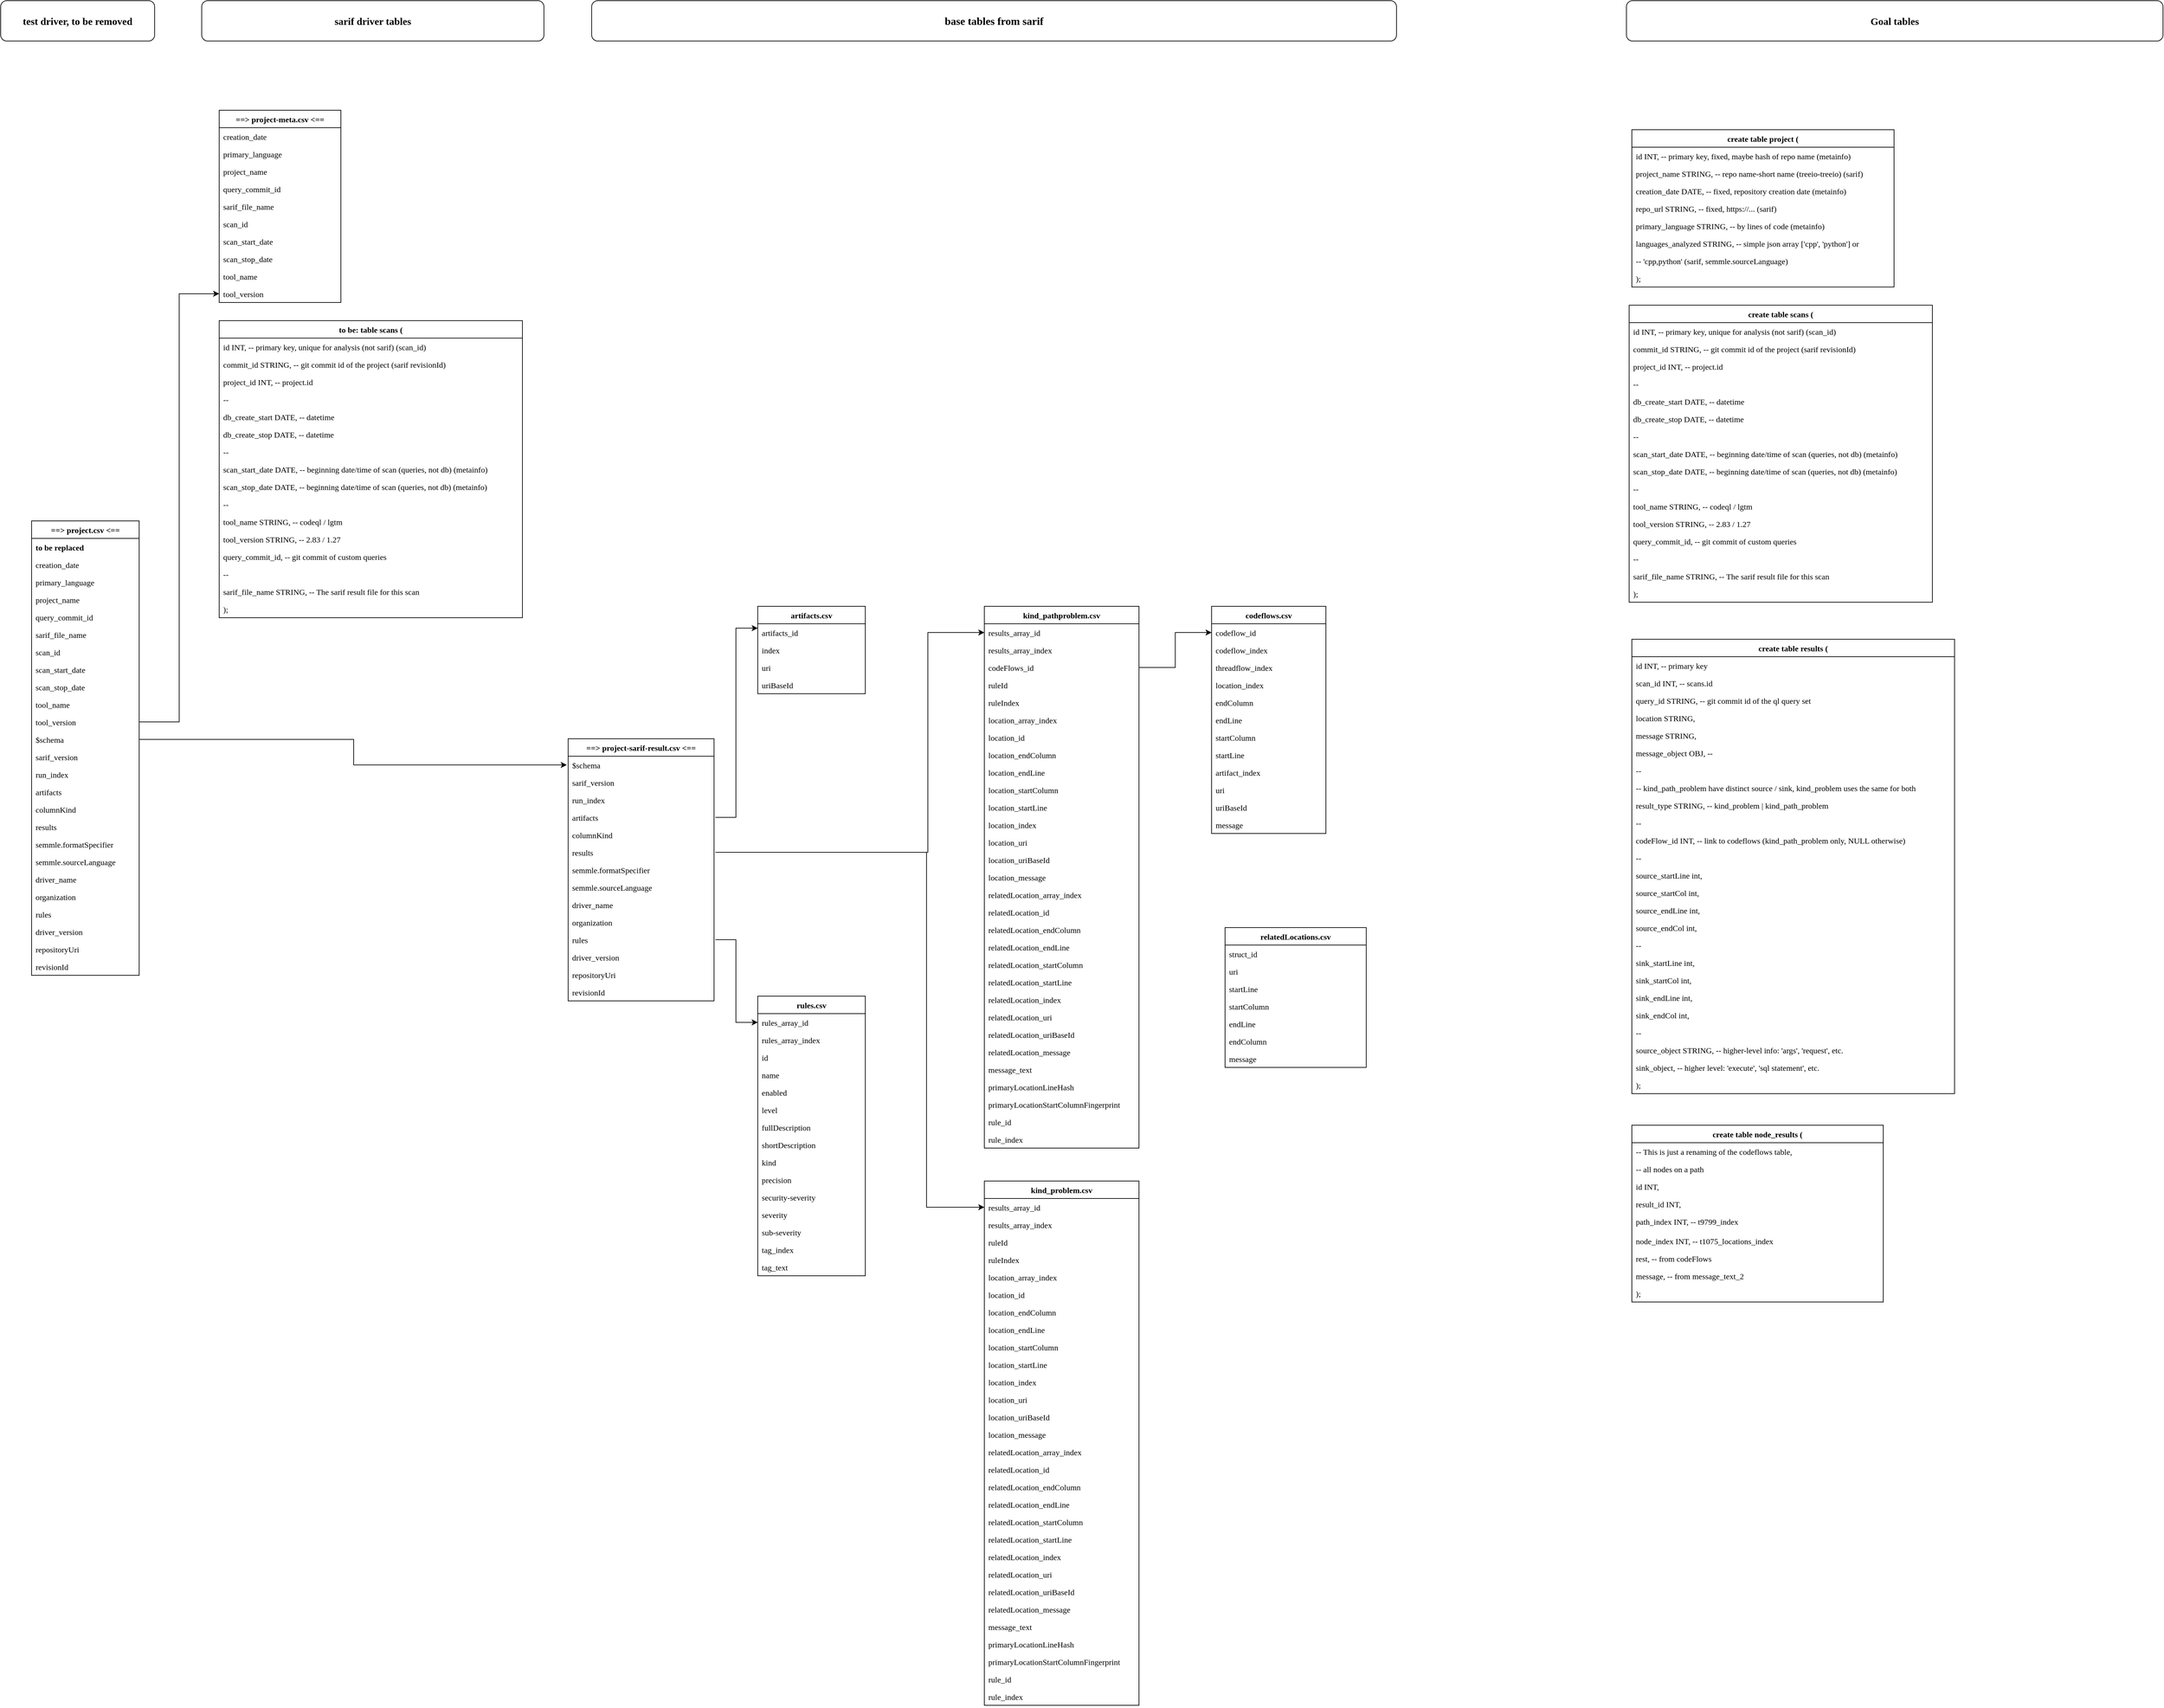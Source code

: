<mxfile version="17.2.4" type="device"><diagram id="iKn0tGaUFjpatLZoXD3U" name="Page-1"><mxGraphModel dx="5374" dy="2722" grid="0" gridSize="10" guides="1" tooltips="1" connect="1" arrows="1" fold="1" page="1" pageScale="1" pageWidth="850" pageHeight="1100" math="0" shadow="0"><root><mxCell id="0"/><mxCell id="1" parent="0"/><mxCell id="VELTd1SATVst3uGtJBeW-22" value="create table project (" style="swimlane;fontStyle=1;childLayout=stackLayout;horizontal=1;startSize=26;horizontalStack=0;resizeParent=1;resizeParentMax=0;resizeLast=0;collapsible=1;marginBottom=0;fontFamily=monaco;" vertex="1" parent="1"><mxGeometry x="429" y="73" width="390" height="234" as="geometry"/></mxCell><mxCell id="VELTd1SATVst3uGtJBeW-23" value="       id INT,                  -- primary key, fixed, maybe hash of repo name (metainfo)" style="text;strokeColor=none;fillColor=none;align=left;verticalAlign=top;spacingLeft=4;spacingRight=4;overflow=hidden;rotatable=0;points=[[0,0.5],[1,0.5]];portConstraint=eastwest;fontFamily=monaco;" vertex="1" parent="VELTd1SATVst3uGtJBeW-22"><mxGeometry y="26" width="390" height="26" as="geometry"/></mxCell><mxCell id="VELTd1SATVst3uGtJBeW-24" value="       project_name STRING,     -- repo name-short name (treeio-treeio) (sarif)" style="text;strokeColor=none;fillColor=none;align=left;verticalAlign=top;spacingLeft=4;spacingRight=4;overflow=hidden;rotatable=0;points=[[0,0.5],[1,0.5]];portConstraint=eastwest;fontFamily=monaco;" vertex="1" parent="VELTd1SATVst3uGtJBeW-22"><mxGeometry y="52" width="390" height="26" as="geometry"/></mxCell><mxCell id="VELTd1SATVst3uGtJBeW-25" value="       creation_date DATE,      -- fixed, repository creation date (metainfo)" style="text;strokeColor=none;fillColor=none;align=left;verticalAlign=top;spacingLeft=4;spacingRight=4;overflow=hidden;rotatable=0;points=[[0,0.5],[1,0.5]];portConstraint=eastwest;fontFamily=monaco;" vertex="1" parent="VELTd1SATVst3uGtJBeW-22"><mxGeometry y="78" width="390" height="26" as="geometry"/></mxCell><mxCell id="VELTd1SATVst3uGtJBeW-26" value="       repo_url STRING,         -- fixed, https://... (sarif)" style="text;strokeColor=none;fillColor=none;align=left;verticalAlign=top;spacingLeft=4;spacingRight=4;overflow=hidden;rotatable=0;points=[[0,0.5],[1,0.5]];portConstraint=eastwest;fontFamily=monaco;" vertex="1" parent="VELTd1SATVst3uGtJBeW-22"><mxGeometry y="104" width="390" height="26" as="geometry"/></mxCell><mxCell id="VELTd1SATVst3uGtJBeW-27" value="       primary_language STRING, -- by lines of code (metainfo)" style="text;strokeColor=none;fillColor=none;align=left;verticalAlign=top;spacingLeft=4;spacingRight=4;overflow=hidden;rotatable=0;points=[[0,0.5],[1,0.5]];portConstraint=eastwest;fontFamily=monaco;" vertex="1" parent="VELTd1SATVst3uGtJBeW-22"><mxGeometry y="130" width="390" height="26" as="geometry"/></mxCell><mxCell id="VELTd1SATVst3uGtJBeW-28" value="       languages_analyzed STRING, -- simple json array ['cpp', 'python'] or" style="text;strokeColor=none;fillColor=none;align=left;verticalAlign=top;spacingLeft=4;spacingRight=4;overflow=hidden;rotatable=0;points=[[0,0.5],[1,0.5]];portConstraint=eastwest;fontFamily=monaco;" vertex="1" parent="VELTd1SATVst3uGtJBeW-22"><mxGeometry y="156" width="390" height="26" as="geometry"/></mxCell><mxCell id="VELTd1SATVst3uGtJBeW-29" value="       -- 'cpp,python' (sarif, semmle.sourceLanguage) " style="text;strokeColor=none;fillColor=none;align=left;verticalAlign=top;spacingLeft=4;spacingRight=4;overflow=hidden;rotatable=0;points=[[0,0.5],[1,0.5]];portConstraint=eastwest;fontFamily=monaco;" vertex="1" parent="VELTd1SATVst3uGtJBeW-22"><mxGeometry y="182" width="390" height="26" as="geometry"/></mxCell><mxCell id="VELTd1SATVst3uGtJBeW-30" value=");" style="text;strokeColor=none;fillColor=none;align=left;verticalAlign=top;spacingLeft=4;spacingRight=4;overflow=hidden;rotatable=0;points=[[0,0.5],[1,0.5]];portConstraint=eastwest;fontFamily=monaco;" vertex="1" parent="VELTd1SATVst3uGtJBeW-22"><mxGeometry y="208" width="390" height="26" as="geometry"/></mxCell><mxCell id="VELTd1SATVst3uGtJBeW-63" value="create table results (" style="swimlane;fontStyle=1;childLayout=stackLayout;horizontal=1;startSize=26;horizontalStack=0;resizeParent=1;resizeParentMax=0;resizeLast=0;collapsible=1;marginBottom=0;fontFamily=monaco;" vertex="1" parent="1"><mxGeometry x="429" y="831" width="480" height="676" as="geometry"/></mxCell><mxCell id="VELTd1SATVst3uGtJBeW-64" value="       id INT,                  -- primary key" style="text;strokeColor=none;fillColor=none;align=left;verticalAlign=top;spacingLeft=4;spacingRight=4;overflow=hidden;rotatable=0;points=[[0,0.5],[1,0.5]];portConstraint=eastwest;fontFamily=monaco;" vertex="1" parent="VELTd1SATVst3uGtJBeW-63"><mxGeometry y="26" width="480" height="26" as="geometry"/></mxCell><mxCell id="VELTd1SATVst3uGtJBeW-65" value="       scan_id INT,             -- scans.id" style="text;strokeColor=none;fillColor=none;align=left;verticalAlign=top;spacingLeft=4;spacingRight=4;overflow=hidden;rotatable=0;points=[[0,0.5],[1,0.5]];portConstraint=eastwest;fontFamily=monaco;" vertex="1" parent="VELTd1SATVst3uGtJBeW-63"><mxGeometry y="52" width="480" height="26" as="geometry"/></mxCell><mxCell id="VELTd1SATVst3uGtJBeW-66" value="       query_id STRING,         -- git commit id of the ql query set" style="text;strokeColor=none;fillColor=none;align=left;verticalAlign=top;spacingLeft=4;spacingRight=4;overflow=hidden;rotatable=0;points=[[0,0.5],[1,0.5]];portConstraint=eastwest;fontFamily=monaco;" vertex="1" parent="VELTd1SATVst3uGtJBeW-63"><mxGeometry y="78" width="480" height="26" as="geometry"/></mxCell><mxCell id="VELTd1SATVst3uGtJBeW-67" value="       location STRING," style="text;strokeColor=none;fillColor=none;align=left;verticalAlign=top;spacingLeft=4;spacingRight=4;overflow=hidden;rotatable=0;points=[[0,0.5],[1,0.5]];portConstraint=eastwest;fontFamily=monaco;" vertex="1" parent="VELTd1SATVst3uGtJBeW-63"><mxGeometry y="104" width="480" height="26" as="geometry"/></mxCell><mxCell id="VELTd1SATVst3uGtJBeW-68" value="       message STRING," style="text;strokeColor=none;fillColor=none;align=left;verticalAlign=top;spacingLeft=4;spacingRight=4;overflow=hidden;rotatable=0;points=[[0,0.5],[1,0.5]];portConstraint=eastwest;fontFamily=monaco;" vertex="1" parent="VELTd1SATVst3uGtJBeW-63"><mxGeometry y="130" width="480" height="26" as="geometry"/></mxCell><mxCell id="VELTd1SATVst3uGtJBeW-69" value="       message_object OBJ,      -- " style="text;strokeColor=none;fillColor=none;align=left;verticalAlign=top;spacingLeft=4;spacingRight=4;overflow=hidden;rotatable=0;points=[[0,0.5],[1,0.5]];portConstraint=eastwest;fontFamily=monaco;" vertex="1" parent="VELTd1SATVst3uGtJBeW-63"><mxGeometry y="156" width="480" height="26" as="geometry"/></mxCell><mxCell id="VELTd1SATVst3uGtJBeW-70" value="       -- " style="text;strokeColor=none;fillColor=none;align=left;verticalAlign=top;spacingLeft=4;spacingRight=4;overflow=hidden;rotatable=0;points=[[0,0.5],[1,0.5]];portConstraint=eastwest;fontFamily=monaco;" vertex="1" parent="VELTd1SATVst3uGtJBeW-63"><mxGeometry y="182" width="480" height="26" as="geometry"/></mxCell><mxCell id="VELTd1SATVst3uGtJBeW-71" value="       -- kind_path_problem have distinct source / sink, kind_problem uses the same for both" style="text;strokeColor=none;fillColor=none;align=left;verticalAlign=top;spacingLeft=4;spacingRight=4;overflow=hidden;rotatable=0;points=[[0,0.5],[1,0.5]];portConstraint=eastwest;fontFamily=monaco;" vertex="1" parent="VELTd1SATVst3uGtJBeW-63"><mxGeometry y="208" width="480" height="26" as="geometry"/></mxCell><mxCell id="VELTd1SATVst3uGtJBeW-72" value="       result_type STRING,      -- kind_problem | kind_path_problem" style="text;strokeColor=none;fillColor=none;align=left;verticalAlign=top;spacingLeft=4;spacingRight=4;overflow=hidden;rotatable=0;points=[[0,0.5],[1,0.5]];portConstraint=eastwest;fontFamily=monaco;" vertex="1" parent="VELTd1SATVst3uGtJBeW-63"><mxGeometry y="234" width="480" height="26" as="geometry"/></mxCell><mxCell id="VELTd1SATVst3uGtJBeW-73" value="       -- " style="text;strokeColor=none;fillColor=none;align=left;verticalAlign=top;spacingLeft=4;spacingRight=4;overflow=hidden;rotatable=0;points=[[0,0.5],[1,0.5]];portConstraint=eastwest;fontFamily=monaco;" vertex="1" parent="VELTd1SATVst3uGtJBeW-63"><mxGeometry y="260" width="480" height="26" as="geometry"/></mxCell><mxCell id="VELTd1SATVst3uGtJBeW-74" value="       codeFlow_id INT,         -- link to codeflows (kind_path_problem only, NULL otherwise)" style="text;strokeColor=none;fillColor=none;align=left;verticalAlign=top;spacingLeft=4;spacingRight=4;overflow=hidden;rotatable=0;points=[[0,0.5],[1,0.5]];portConstraint=eastwest;fontFamily=monaco;" vertex="1" parent="VELTd1SATVst3uGtJBeW-63"><mxGeometry y="286" width="480" height="26" as="geometry"/></mxCell><mxCell id="VELTd1SATVst3uGtJBeW-75" value="       -- " style="text;strokeColor=none;fillColor=none;align=left;verticalAlign=top;spacingLeft=4;spacingRight=4;overflow=hidden;rotatable=0;points=[[0,0.5],[1,0.5]];portConstraint=eastwest;fontFamily=monaco;" vertex="1" parent="VELTd1SATVst3uGtJBeW-63"><mxGeometry y="312" width="480" height="26" as="geometry"/></mxCell><mxCell id="VELTd1SATVst3uGtJBeW-76" value="       source_startLine int," style="text;strokeColor=none;fillColor=none;align=left;verticalAlign=top;spacingLeft=4;spacingRight=4;overflow=hidden;rotatable=0;points=[[0,0.5],[1,0.5]];portConstraint=eastwest;fontFamily=monaco;" vertex="1" parent="VELTd1SATVst3uGtJBeW-63"><mxGeometry y="338" width="480" height="26" as="geometry"/></mxCell><mxCell id="VELTd1SATVst3uGtJBeW-77" value="       source_startCol int," style="text;strokeColor=none;fillColor=none;align=left;verticalAlign=top;spacingLeft=4;spacingRight=4;overflow=hidden;rotatable=0;points=[[0,0.5],[1,0.5]];portConstraint=eastwest;fontFamily=monaco;" vertex="1" parent="VELTd1SATVst3uGtJBeW-63"><mxGeometry y="364" width="480" height="26" as="geometry"/></mxCell><mxCell id="VELTd1SATVst3uGtJBeW-78" value="       source_endLine int," style="text;strokeColor=none;fillColor=none;align=left;verticalAlign=top;spacingLeft=4;spacingRight=4;overflow=hidden;rotatable=0;points=[[0,0.5],[1,0.5]];portConstraint=eastwest;fontFamily=monaco;" vertex="1" parent="VELTd1SATVst3uGtJBeW-63"><mxGeometry y="390" width="480" height="26" as="geometry"/></mxCell><mxCell id="VELTd1SATVst3uGtJBeW-79" value="       source_endCol int," style="text;strokeColor=none;fillColor=none;align=left;verticalAlign=top;spacingLeft=4;spacingRight=4;overflow=hidden;rotatable=0;points=[[0,0.5],[1,0.5]];portConstraint=eastwest;fontFamily=monaco;" vertex="1" parent="VELTd1SATVst3uGtJBeW-63"><mxGeometry y="416" width="480" height="26" as="geometry"/></mxCell><mxCell id="VELTd1SATVst3uGtJBeW-80" value="       -- " style="text;strokeColor=none;fillColor=none;align=left;verticalAlign=top;spacingLeft=4;spacingRight=4;overflow=hidden;rotatable=0;points=[[0,0.5],[1,0.5]];portConstraint=eastwest;fontFamily=monaco;" vertex="1" parent="VELTd1SATVst3uGtJBeW-63"><mxGeometry y="442" width="480" height="26" as="geometry"/></mxCell><mxCell id="VELTd1SATVst3uGtJBeW-81" value="       sink_startLine int," style="text;strokeColor=none;fillColor=none;align=left;verticalAlign=top;spacingLeft=4;spacingRight=4;overflow=hidden;rotatable=0;points=[[0,0.5],[1,0.5]];portConstraint=eastwest;fontFamily=monaco;" vertex="1" parent="VELTd1SATVst3uGtJBeW-63"><mxGeometry y="468" width="480" height="26" as="geometry"/></mxCell><mxCell id="VELTd1SATVst3uGtJBeW-82" value="       sink_startCol int," style="text;strokeColor=none;fillColor=none;align=left;verticalAlign=top;spacingLeft=4;spacingRight=4;overflow=hidden;rotatable=0;points=[[0,0.5],[1,0.5]];portConstraint=eastwest;fontFamily=monaco;" vertex="1" parent="VELTd1SATVst3uGtJBeW-63"><mxGeometry y="494" width="480" height="26" as="geometry"/></mxCell><mxCell id="VELTd1SATVst3uGtJBeW-83" value="       sink_endLine int," style="text;strokeColor=none;fillColor=none;align=left;verticalAlign=top;spacingLeft=4;spacingRight=4;overflow=hidden;rotatable=0;points=[[0,0.5],[1,0.5]];portConstraint=eastwest;fontFamily=monaco;" vertex="1" parent="VELTd1SATVst3uGtJBeW-63"><mxGeometry y="520" width="480" height="26" as="geometry"/></mxCell><mxCell id="VELTd1SATVst3uGtJBeW-84" value="       sink_endCol int," style="text;strokeColor=none;fillColor=none;align=left;verticalAlign=top;spacingLeft=4;spacingRight=4;overflow=hidden;rotatable=0;points=[[0,0.5],[1,0.5]];portConstraint=eastwest;fontFamily=monaco;" vertex="1" parent="VELTd1SATVst3uGtJBeW-63"><mxGeometry y="546" width="480" height="26" as="geometry"/></mxCell><mxCell id="VELTd1SATVst3uGtJBeW-85" value="       -- " style="text;strokeColor=none;fillColor=none;align=left;verticalAlign=top;spacingLeft=4;spacingRight=4;overflow=hidden;rotatable=0;points=[[0,0.5],[1,0.5]];portConstraint=eastwest;fontFamily=monaco;" vertex="1" parent="VELTd1SATVst3uGtJBeW-63"><mxGeometry y="572" width="480" height="26" as="geometry"/></mxCell><mxCell id="VELTd1SATVst3uGtJBeW-86" value="       source_object STRING,    -- higher-level info: 'args', 'request', etc." style="text;strokeColor=none;fillColor=none;align=left;verticalAlign=top;spacingLeft=4;spacingRight=4;overflow=hidden;rotatable=0;points=[[0,0.5],[1,0.5]];portConstraint=eastwest;fontFamily=monaco;" vertex="1" parent="VELTd1SATVst3uGtJBeW-63"><mxGeometry y="598" width="480" height="26" as="geometry"/></mxCell><mxCell id="VELTd1SATVst3uGtJBeW-87" value="       sink_object,             -- higher level: 'execute', 'sql statement', etc." style="text;strokeColor=none;fillColor=none;align=left;verticalAlign=top;spacingLeft=4;spacingRight=4;overflow=hidden;rotatable=0;points=[[0,0.5],[1,0.5]];portConstraint=eastwest;fontFamily=monaco;" vertex="1" parent="VELTd1SATVst3uGtJBeW-63"><mxGeometry y="624" width="480" height="26" as="geometry"/></mxCell><mxCell id="VELTd1SATVst3uGtJBeW-88" value=");" style="text;strokeColor=none;fillColor=none;align=left;verticalAlign=top;spacingLeft=4;spacingRight=4;overflow=hidden;rotatable=0;points=[[0,0.5],[1,0.5]];portConstraint=eastwest;fontFamily=monaco;" vertex="1" parent="VELTd1SATVst3uGtJBeW-63"><mxGeometry y="650" width="480" height="26" as="geometry"/></mxCell><mxCell id="VELTd1SATVst3uGtJBeW-225" value="  artifacts.csv  " style="swimlane;fontStyle=1;childLayout=stackLayout;horizontal=1;startSize=26;horizontalStack=0;resizeParent=1;resizeParentMax=0;resizeLast=0;collapsible=1;marginBottom=0;fontFamily=monaco;flipV=0;" vertex="1" parent="1"><mxGeometry x="-871" y="782" width="160" height="130" as="geometry"><mxRectangle x="20" y="40" width="180" height="26" as="alternateBounds"/></mxGeometry></mxCell><mxCell id="VELTd1SATVst3uGtJBeW-226" value="artifacts_id" style="text;strokeColor=none;fillColor=none;align=left;verticalAlign=top;spacingLeft=4;spacingRight=4;overflow=hidden;rotatable=0;points=[[0,0.5],[1,0.5]];portConstraint=eastwest;fontFamily=monaco;" vertex="1" parent="VELTd1SATVst3uGtJBeW-225"><mxGeometry y="26" width="160" height="26" as="geometry"/></mxCell><mxCell id="VELTd1SATVst3uGtJBeW-227" value="index" style="text;strokeColor=none;fillColor=none;align=left;verticalAlign=top;spacingLeft=4;spacingRight=4;overflow=hidden;rotatable=0;points=[[0,0.5],[1,0.5]];portConstraint=eastwest;fontFamily=monaco;" vertex="1" parent="VELTd1SATVst3uGtJBeW-225"><mxGeometry y="52" width="160" height="26" as="geometry"/></mxCell><mxCell id="VELTd1SATVst3uGtJBeW-228" value="uri" style="text;strokeColor=none;fillColor=none;align=left;verticalAlign=top;spacingLeft=4;spacingRight=4;overflow=hidden;rotatable=0;points=[[0,0.5],[1,0.5]];portConstraint=eastwest;fontFamily=monaco;" vertex="1" parent="VELTd1SATVst3uGtJBeW-225"><mxGeometry y="78" width="160" height="26" as="geometry"/></mxCell><mxCell id="VELTd1SATVst3uGtJBeW-229" value="uriBaseId" style="text;strokeColor=none;fillColor=none;align=left;verticalAlign=top;spacingLeft=4;spacingRight=4;overflow=hidden;rotatable=0;points=[[0,0.5],[1,0.5]];portConstraint=eastwest;fontFamily=monaco;" vertex="1" parent="VELTd1SATVst3uGtJBeW-225"><mxGeometry y="104" width="160" height="26" as="geometry"/></mxCell><mxCell id="VELTd1SATVst3uGtJBeW-230" value="  codeflows.csv  " style="swimlane;fontStyle=1;childLayout=stackLayout;horizontal=1;startSize=26;horizontalStack=0;resizeParent=1;resizeParentMax=0;resizeLast=0;collapsible=1;marginBottom=0;fontFamily=monaco;flipV=0;" vertex="1" parent="1"><mxGeometry x="-196" y="782" width="170" height="338" as="geometry"><mxRectangle x="238" y="40" width="180" height="26" as="alternateBounds"/></mxGeometry></mxCell><mxCell id="VELTd1SATVst3uGtJBeW-231" value="codeflow_id" style="text;strokeColor=none;fillColor=none;align=left;verticalAlign=top;spacingLeft=4;spacingRight=4;overflow=hidden;rotatable=0;points=[[0,0.5],[1,0.5]];portConstraint=eastwest;fontFamily=monaco;" vertex="1" parent="VELTd1SATVst3uGtJBeW-230"><mxGeometry y="26" width="170" height="26" as="geometry"/></mxCell><mxCell id="VELTd1SATVst3uGtJBeW-232" value="codeflow_index" style="text;strokeColor=none;fillColor=none;align=left;verticalAlign=top;spacingLeft=4;spacingRight=4;overflow=hidden;rotatable=0;points=[[0,0.5],[1,0.5]];portConstraint=eastwest;fontFamily=monaco;" vertex="1" parent="VELTd1SATVst3uGtJBeW-230"><mxGeometry y="52" width="170" height="26" as="geometry"/></mxCell><mxCell id="VELTd1SATVst3uGtJBeW-233" value="threadflow_index" style="text;strokeColor=none;fillColor=none;align=left;verticalAlign=top;spacingLeft=4;spacingRight=4;overflow=hidden;rotatable=0;points=[[0,0.5],[1,0.5]];portConstraint=eastwest;fontFamily=monaco;" vertex="1" parent="VELTd1SATVst3uGtJBeW-230"><mxGeometry y="78" width="170" height="26" as="geometry"/></mxCell><mxCell id="VELTd1SATVst3uGtJBeW-234" value="location_index" style="text;strokeColor=none;fillColor=none;align=left;verticalAlign=top;spacingLeft=4;spacingRight=4;overflow=hidden;rotatable=0;points=[[0,0.5],[1,0.5]];portConstraint=eastwest;fontFamily=monaco;" vertex="1" parent="VELTd1SATVst3uGtJBeW-230"><mxGeometry y="104" width="170" height="26" as="geometry"/></mxCell><mxCell id="VELTd1SATVst3uGtJBeW-235" value="endColumn" style="text;strokeColor=none;fillColor=none;align=left;verticalAlign=top;spacingLeft=4;spacingRight=4;overflow=hidden;rotatable=0;points=[[0,0.5],[1,0.5]];portConstraint=eastwest;fontFamily=monaco;" vertex="1" parent="VELTd1SATVst3uGtJBeW-230"><mxGeometry y="130" width="170" height="26" as="geometry"/></mxCell><mxCell id="VELTd1SATVst3uGtJBeW-236" value="endLine" style="text;strokeColor=none;fillColor=none;align=left;verticalAlign=top;spacingLeft=4;spacingRight=4;overflow=hidden;rotatable=0;points=[[0,0.5],[1,0.5]];portConstraint=eastwest;fontFamily=monaco;" vertex="1" parent="VELTd1SATVst3uGtJBeW-230"><mxGeometry y="156" width="170" height="26" as="geometry"/></mxCell><mxCell id="VELTd1SATVst3uGtJBeW-237" value="startColumn" style="text;strokeColor=none;fillColor=none;align=left;verticalAlign=top;spacingLeft=4;spacingRight=4;overflow=hidden;rotatable=0;points=[[0,0.5],[1,0.5]];portConstraint=eastwest;fontFamily=monaco;" vertex="1" parent="VELTd1SATVst3uGtJBeW-230"><mxGeometry y="182" width="170" height="26" as="geometry"/></mxCell><mxCell id="VELTd1SATVst3uGtJBeW-238" value="startLine" style="text;strokeColor=none;fillColor=none;align=left;verticalAlign=top;spacingLeft=4;spacingRight=4;overflow=hidden;rotatable=0;points=[[0,0.5],[1,0.5]];portConstraint=eastwest;fontFamily=monaco;" vertex="1" parent="VELTd1SATVst3uGtJBeW-230"><mxGeometry y="208" width="170" height="26" as="geometry"/></mxCell><mxCell id="VELTd1SATVst3uGtJBeW-239" value="artifact_index" style="text;strokeColor=none;fillColor=none;align=left;verticalAlign=top;spacingLeft=4;spacingRight=4;overflow=hidden;rotatable=0;points=[[0,0.5],[1,0.5]];portConstraint=eastwest;fontFamily=monaco;" vertex="1" parent="VELTd1SATVst3uGtJBeW-230"><mxGeometry y="234" width="170" height="26" as="geometry"/></mxCell><mxCell id="VELTd1SATVst3uGtJBeW-240" value="uri" style="text;strokeColor=none;fillColor=none;align=left;verticalAlign=top;spacingLeft=4;spacingRight=4;overflow=hidden;rotatable=0;points=[[0,0.5],[1,0.5]];portConstraint=eastwest;fontFamily=monaco;" vertex="1" parent="VELTd1SATVst3uGtJBeW-230"><mxGeometry y="260" width="170" height="26" as="geometry"/></mxCell><mxCell id="VELTd1SATVst3uGtJBeW-241" value="uriBaseId" style="text;strokeColor=none;fillColor=none;align=left;verticalAlign=top;spacingLeft=4;spacingRight=4;overflow=hidden;rotatable=0;points=[[0,0.5],[1,0.5]];portConstraint=eastwest;fontFamily=monaco;" vertex="1" parent="VELTd1SATVst3uGtJBeW-230"><mxGeometry y="286" width="170" height="26" as="geometry"/></mxCell><mxCell id="VELTd1SATVst3uGtJBeW-242" value="message" style="text;strokeColor=none;fillColor=none;align=left;verticalAlign=top;spacingLeft=4;spacingRight=4;overflow=hidden;rotatable=0;points=[[0,0.5],[1,0.5]];portConstraint=eastwest;fontFamily=monaco;" vertex="1" parent="VELTd1SATVst3uGtJBeW-230"><mxGeometry y="312" width="170" height="26" as="geometry"/></mxCell><mxCell id="VELTd1SATVst3uGtJBeW-243" value="  kind_pathproblem.csv  " style="swimlane;fontStyle=1;childLayout=stackLayout;horizontal=1;startSize=26;horizontalStack=0;resizeParent=1;resizeParentMax=0;resizeLast=0;collapsible=1;marginBottom=0;fontFamily=monaco;flipV=0;" vertex="1" parent="1"><mxGeometry x="-534" y="782" width="230" height="806" as="geometry"><mxRectangle x="432" y="40" width="230" height="26" as="alternateBounds"/></mxGeometry></mxCell><mxCell id="VELTd1SATVst3uGtJBeW-244" value="results_array_id" style="text;strokeColor=none;fillColor=none;align=left;verticalAlign=top;spacingLeft=4;spacingRight=4;overflow=hidden;rotatable=0;points=[[0,0.5],[1,0.5]];portConstraint=eastwest;fontFamily=monaco;" vertex="1" parent="VELTd1SATVst3uGtJBeW-243"><mxGeometry y="26" width="230" height="26" as="geometry"/></mxCell><mxCell id="VELTd1SATVst3uGtJBeW-245" value="results_array_index" style="text;strokeColor=none;fillColor=none;align=left;verticalAlign=top;spacingLeft=4;spacingRight=4;overflow=hidden;rotatable=0;points=[[0,0.5],[1,0.5]];portConstraint=eastwest;fontFamily=monaco;" vertex="1" parent="VELTd1SATVst3uGtJBeW-243"><mxGeometry y="52" width="230" height="26" as="geometry"/></mxCell><mxCell id="VELTd1SATVst3uGtJBeW-246" value="codeFlows_id" style="text;strokeColor=none;fillColor=none;align=left;verticalAlign=top;spacingLeft=4;spacingRight=4;overflow=hidden;rotatable=0;points=[[0,0.5],[1,0.5]];portConstraint=eastwest;fontFamily=monaco;" vertex="1" parent="VELTd1SATVst3uGtJBeW-243"><mxGeometry y="78" width="230" height="26" as="geometry"/></mxCell><mxCell id="VELTd1SATVst3uGtJBeW-247" value="ruleId" style="text;strokeColor=none;fillColor=none;align=left;verticalAlign=top;spacingLeft=4;spacingRight=4;overflow=hidden;rotatable=0;points=[[0,0.5],[1,0.5]];portConstraint=eastwest;fontFamily=monaco;" vertex="1" parent="VELTd1SATVst3uGtJBeW-243"><mxGeometry y="104" width="230" height="26" as="geometry"/></mxCell><mxCell id="VELTd1SATVst3uGtJBeW-248" value="ruleIndex" style="text;strokeColor=none;fillColor=none;align=left;verticalAlign=top;spacingLeft=4;spacingRight=4;overflow=hidden;rotatable=0;points=[[0,0.5],[1,0.5]];portConstraint=eastwest;fontFamily=monaco;" vertex="1" parent="VELTd1SATVst3uGtJBeW-243"><mxGeometry y="130" width="230" height="26" as="geometry"/></mxCell><mxCell id="VELTd1SATVst3uGtJBeW-249" value="location_array_index" style="text;strokeColor=none;fillColor=none;align=left;verticalAlign=top;spacingLeft=4;spacingRight=4;overflow=hidden;rotatable=0;points=[[0,0.5],[1,0.5]];portConstraint=eastwest;fontFamily=monaco;" vertex="1" parent="VELTd1SATVst3uGtJBeW-243"><mxGeometry y="156" width="230" height="26" as="geometry"/></mxCell><mxCell id="VELTd1SATVst3uGtJBeW-250" value="location_id" style="text;strokeColor=none;fillColor=none;align=left;verticalAlign=top;spacingLeft=4;spacingRight=4;overflow=hidden;rotatable=0;points=[[0,0.5],[1,0.5]];portConstraint=eastwest;fontFamily=monaco;" vertex="1" parent="VELTd1SATVst3uGtJBeW-243"><mxGeometry y="182" width="230" height="26" as="geometry"/></mxCell><mxCell id="VELTd1SATVst3uGtJBeW-251" value="location_endColumn" style="text;strokeColor=none;fillColor=none;align=left;verticalAlign=top;spacingLeft=4;spacingRight=4;overflow=hidden;rotatable=0;points=[[0,0.5],[1,0.5]];portConstraint=eastwest;fontFamily=monaco;" vertex="1" parent="VELTd1SATVst3uGtJBeW-243"><mxGeometry y="208" width="230" height="26" as="geometry"/></mxCell><mxCell id="VELTd1SATVst3uGtJBeW-252" value="location_endLine" style="text;strokeColor=none;fillColor=none;align=left;verticalAlign=top;spacingLeft=4;spacingRight=4;overflow=hidden;rotatable=0;points=[[0,0.5],[1,0.5]];portConstraint=eastwest;fontFamily=monaco;" vertex="1" parent="VELTd1SATVst3uGtJBeW-243"><mxGeometry y="234" width="230" height="26" as="geometry"/></mxCell><mxCell id="VELTd1SATVst3uGtJBeW-253" value="location_startColumn" style="text;strokeColor=none;fillColor=none;align=left;verticalAlign=top;spacingLeft=4;spacingRight=4;overflow=hidden;rotatable=0;points=[[0,0.5],[1,0.5]];portConstraint=eastwest;fontFamily=monaco;" vertex="1" parent="VELTd1SATVst3uGtJBeW-243"><mxGeometry y="260" width="230" height="26" as="geometry"/></mxCell><mxCell id="VELTd1SATVst3uGtJBeW-254" value="location_startLine" style="text;strokeColor=none;fillColor=none;align=left;verticalAlign=top;spacingLeft=4;spacingRight=4;overflow=hidden;rotatable=0;points=[[0,0.5],[1,0.5]];portConstraint=eastwest;fontFamily=monaco;" vertex="1" parent="VELTd1SATVst3uGtJBeW-243"><mxGeometry y="286" width="230" height="26" as="geometry"/></mxCell><mxCell id="VELTd1SATVst3uGtJBeW-255" value="location_index" style="text;strokeColor=none;fillColor=none;align=left;verticalAlign=top;spacingLeft=4;spacingRight=4;overflow=hidden;rotatable=0;points=[[0,0.5],[1,0.5]];portConstraint=eastwest;fontFamily=monaco;" vertex="1" parent="VELTd1SATVst3uGtJBeW-243"><mxGeometry y="312" width="230" height="26" as="geometry"/></mxCell><mxCell id="VELTd1SATVst3uGtJBeW-256" value="location_uri" style="text;strokeColor=none;fillColor=none;align=left;verticalAlign=top;spacingLeft=4;spacingRight=4;overflow=hidden;rotatable=0;points=[[0,0.5],[1,0.5]];portConstraint=eastwest;fontFamily=monaco;" vertex="1" parent="VELTd1SATVst3uGtJBeW-243"><mxGeometry y="338" width="230" height="26" as="geometry"/></mxCell><mxCell id="VELTd1SATVst3uGtJBeW-257" value="location_uriBaseId" style="text;strokeColor=none;fillColor=none;align=left;verticalAlign=top;spacingLeft=4;spacingRight=4;overflow=hidden;rotatable=0;points=[[0,0.5],[1,0.5]];portConstraint=eastwest;fontFamily=monaco;" vertex="1" parent="VELTd1SATVst3uGtJBeW-243"><mxGeometry y="364" width="230" height="26" as="geometry"/></mxCell><mxCell id="VELTd1SATVst3uGtJBeW-258" value="location_message" style="text;strokeColor=none;fillColor=none;align=left;verticalAlign=top;spacingLeft=4;spacingRight=4;overflow=hidden;rotatable=0;points=[[0,0.5],[1,0.5]];portConstraint=eastwest;fontFamily=monaco;" vertex="1" parent="VELTd1SATVst3uGtJBeW-243"><mxGeometry y="390" width="230" height="26" as="geometry"/></mxCell><mxCell id="VELTd1SATVst3uGtJBeW-259" value="relatedLocation_array_index" style="text;strokeColor=none;fillColor=none;align=left;verticalAlign=top;spacingLeft=4;spacingRight=4;overflow=hidden;rotatable=0;points=[[0,0.5],[1,0.5]];portConstraint=eastwest;fontFamily=monaco;" vertex="1" parent="VELTd1SATVst3uGtJBeW-243"><mxGeometry y="416" width="230" height="26" as="geometry"/></mxCell><mxCell id="VELTd1SATVst3uGtJBeW-260" value="relatedLocation_id" style="text;strokeColor=none;fillColor=none;align=left;verticalAlign=top;spacingLeft=4;spacingRight=4;overflow=hidden;rotatable=0;points=[[0,0.5],[1,0.5]];portConstraint=eastwest;fontFamily=monaco;" vertex="1" parent="VELTd1SATVst3uGtJBeW-243"><mxGeometry y="442" width="230" height="26" as="geometry"/></mxCell><mxCell id="VELTd1SATVst3uGtJBeW-261" value="relatedLocation_endColumn" style="text;strokeColor=none;fillColor=none;align=left;verticalAlign=top;spacingLeft=4;spacingRight=4;overflow=hidden;rotatable=0;points=[[0,0.5],[1,0.5]];portConstraint=eastwest;fontFamily=monaco;" vertex="1" parent="VELTd1SATVst3uGtJBeW-243"><mxGeometry y="468" width="230" height="26" as="geometry"/></mxCell><mxCell id="VELTd1SATVst3uGtJBeW-262" value="relatedLocation_endLine" style="text;strokeColor=none;fillColor=none;align=left;verticalAlign=top;spacingLeft=4;spacingRight=4;overflow=hidden;rotatable=0;points=[[0,0.5],[1,0.5]];portConstraint=eastwest;fontFamily=monaco;" vertex="1" parent="VELTd1SATVst3uGtJBeW-243"><mxGeometry y="494" width="230" height="26" as="geometry"/></mxCell><mxCell id="VELTd1SATVst3uGtJBeW-263" value="relatedLocation_startColumn" style="text;strokeColor=none;fillColor=none;align=left;verticalAlign=top;spacingLeft=4;spacingRight=4;overflow=hidden;rotatable=0;points=[[0,0.5],[1,0.5]];portConstraint=eastwest;fontFamily=monaco;" vertex="1" parent="VELTd1SATVst3uGtJBeW-243"><mxGeometry y="520" width="230" height="26" as="geometry"/></mxCell><mxCell id="VELTd1SATVst3uGtJBeW-264" value="relatedLocation_startLine" style="text;strokeColor=none;fillColor=none;align=left;verticalAlign=top;spacingLeft=4;spacingRight=4;overflow=hidden;rotatable=0;points=[[0,0.5],[1,0.5]];portConstraint=eastwest;fontFamily=monaco;" vertex="1" parent="VELTd1SATVst3uGtJBeW-243"><mxGeometry y="546" width="230" height="26" as="geometry"/></mxCell><mxCell id="VELTd1SATVst3uGtJBeW-265" value="relatedLocation_index" style="text;strokeColor=none;fillColor=none;align=left;verticalAlign=top;spacingLeft=4;spacingRight=4;overflow=hidden;rotatable=0;points=[[0,0.5],[1,0.5]];portConstraint=eastwest;fontFamily=monaco;" vertex="1" parent="VELTd1SATVst3uGtJBeW-243"><mxGeometry y="572" width="230" height="26" as="geometry"/></mxCell><mxCell id="VELTd1SATVst3uGtJBeW-266" value="relatedLocation_uri" style="text;strokeColor=none;fillColor=none;align=left;verticalAlign=top;spacingLeft=4;spacingRight=4;overflow=hidden;rotatable=0;points=[[0,0.5],[1,0.5]];portConstraint=eastwest;fontFamily=monaco;" vertex="1" parent="VELTd1SATVst3uGtJBeW-243"><mxGeometry y="598" width="230" height="26" as="geometry"/></mxCell><mxCell id="VELTd1SATVst3uGtJBeW-267" value="relatedLocation_uriBaseId" style="text;strokeColor=none;fillColor=none;align=left;verticalAlign=top;spacingLeft=4;spacingRight=4;overflow=hidden;rotatable=0;points=[[0,0.5],[1,0.5]];portConstraint=eastwest;fontFamily=monaco;" vertex="1" parent="VELTd1SATVst3uGtJBeW-243"><mxGeometry y="624" width="230" height="26" as="geometry"/></mxCell><mxCell id="VELTd1SATVst3uGtJBeW-268" value="relatedLocation_message" style="text;strokeColor=none;fillColor=none;align=left;verticalAlign=top;spacingLeft=4;spacingRight=4;overflow=hidden;rotatable=0;points=[[0,0.5],[1,0.5]];portConstraint=eastwest;fontFamily=monaco;" vertex="1" parent="VELTd1SATVst3uGtJBeW-243"><mxGeometry y="650" width="230" height="26" as="geometry"/></mxCell><mxCell id="VELTd1SATVst3uGtJBeW-269" value="message_text" style="text;strokeColor=none;fillColor=none;align=left;verticalAlign=top;spacingLeft=4;spacingRight=4;overflow=hidden;rotatable=0;points=[[0,0.5],[1,0.5]];portConstraint=eastwest;fontFamily=monaco;" vertex="1" parent="VELTd1SATVst3uGtJBeW-243"><mxGeometry y="676" width="230" height="26" as="geometry"/></mxCell><mxCell id="VELTd1SATVst3uGtJBeW-270" value="primaryLocationLineHash" style="text;strokeColor=none;fillColor=none;align=left;verticalAlign=top;spacingLeft=4;spacingRight=4;overflow=hidden;rotatable=0;points=[[0,0.5],[1,0.5]];portConstraint=eastwest;fontFamily=monaco;" vertex="1" parent="VELTd1SATVst3uGtJBeW-243"><mxGeometry y="702" width="230" height="26" as="geometry"/></mxCell><mxCell id="VELTd1SATVst3uGtJBeW-271" value="primaryLocationStartColumnFingerprint" style="text;strokeColor=none;fillColor=none;align=left;verticalAlign=top;spacingLeft=4;spacingRight=4;overflow=hidden;rotatable=0;points=[[0,0.5],[1,0.5]];portConstraint=eastwest;fontFamily=monaco;" vertex="1" parent="VELTd1SATVst3uGtJBeW-243"><mxGeometry y="728" width="230" height="26" as="geometry"/></mxCell><mxCell id="VELTd1SATVst3uGtJBeW-272" value="rule_id" style="text;strokeColor=none;fillColor=none;align=left;verticalAlign=top;spacingLeft=4;spacingRight=4;overflow=hidden;rotatable=0;points=[[0,0.5],[1,0.5]];portConstraint=eastwest;fontFamily=monaco;" vertex="1" parent="VELTd1SATVst3uGtJBeW-243"><mxGeometry y="754" width="230" height="26" as="geometry"/></mxCell><mxCell id="VELTd1SATVst3uGtJBeW-273" value="rule_index" style="text;strokeColor=none;fillColor=none;align=left;verticalAlign=top;spacingLeft=4;spacingRight=4;overflow=hidden;rotatable=0;points=[[0,0.5],[1,0.5]];portConstraint=eastwest;fontFamily=monaco;" vertex="1" parent="VELTd1SATVst3uGtJBeW-243"><mxGeometry y="780" width="230" height="26" as="geometry"/></mxCell><mxCell id="VELTd1SATVst3uGtJBeW-274" value="  kind_problem.csv  " style="swimlane;fontStyle=1;childLayout=stackLayout;horizontal=1;startSize=26;horizontalStack=0;resizeParent=1;resizeParentMax=0;resizeLast=0;collapsible=1;marginBottom=0;fontFamily=monaco;flipV=0;" vertex="1" parent="1"><mxGeometry x="-534" y="1637" width="230" height="780" as="geometry"><mxRectangle x="689" y="40" width="210" height="26" as="alternateBounds"/></mxGeometry></mxCell><mxCell id="VELTd1SATVst3uGtJBeW-275" value="results_array_id" style="text;strokeColor=none;fillColor=none;align=left;verticalAlign=top;spacingLeft=4;spacingRight=4;overflow=hidden;rotatable=0;points=[[0,0.5],[1,0.5]];portConstraint=eastwest;fontFamily=monaco;" vertex="1" parent="VELTd1SATVst3uGtJBeW-274"><mxGeometry y="26" width="230" height="26" as="geometry"/></mxCell><mxCell id="VELTd1SATVst3uGtJBeW-276" value="results_array_index" style="text;strokeColor=none;fillColor=none;align=left;verticalAlign=top;spacingLeft=4;spacingRight=4;overflow=hidden;rotatable=0;points=[[0,0.5],[1,0.5]];portConstraint=eastwest;fontFamily=monaco;" vertex="1" parent="VELTd1SATVst3uGtJBeW-274"><mxGeometry y="52" width="230" height="26" as="geometry"/></mxCell><mxCell id="VELTd1SATVst3uGtJBeW-277" value="ruleId" style="text;strokeColor=none;fillColor=none;align=left;verticalAlign=top;spacingLeft=4;spacingRight=4;overflow=hidden;rotatable=0;points=[[0,0.5],[1,0.5]];portConstraint=eastwest;fontFamily=monaco;" vertex="1" parent="VELTd1SATVst3uGtJBeW-274"><mxGeometry y="78" width="230" height="26" as="geometry"/></mxCell><mxCell id="VELTd1SATVst3uGtJBeW-278" value="ruleIndex" style="text;strokeColor=none;fillColor=none;align=left;verticalAlign=top;spacingLeft=4;spacingRight=4;overflow=hidden;rotatable=0;points=[[0,0.5],[1,0.5]];portConstraint=eastwest;fontFamily=monaco;" vertex="1" parent="VELTd1SATVst3uGtJBeW-274"><mxGeometry y="104" width="230" height="26" as="geometry"/></mxCell><mxCell id="VELTd1SATVst3uGtJBeW-279" value="location_array_index" style="text;strokeColor=none;fillColor=none;align=left;verticalAlign=top;spacingLeft=4;spacingRight=4;overflow=hidden;rotatable=0;points=[[0,0.5],[1,0.5]];portConstraint=eastwest;fontFamily=monaco;" vertex="1" parent="VELTd1SATVst3uGtJBeW-274"><mxGeometry y="130" width="230" height="26" as="geometry"/></mxCell><mxCell id="VELTd1SATVst3uGtJBeW-280" value="location_id" style="text;strokeColor=none;fillColor=none;align=left;verticalAlign=top;spacingLeft=4;spacingRight=4;overflow=hidden;rotatable=0;points=[[0,0.5],[1,0.5]];portConstraint=eastwest;fontFamily=monaco;" vertex="1" parent="VELTd1SATVst3uGtJBeW-274"><mxGeometry y="156" width="230" height="26" as="geometry"/></mxCell><mxCell id="VELTd1SATVst3uGtJBeW-281" value="location_endColumn" style="text;strokeColor=none;fillColor=none;align=left;verticalAlign=top;spacingLeft=4;spacingRight=4;overflow=hidden;rotatable=0;points=[[0,0.5],[1,0.5]];portConstraint=eastwest;fontFamily=monaco;" vertex="1" parent="VELTd1SATVst3uGtJBeW-274"><mxGeometry y="182" width="230" height="26" as="geometry"/></mxCell><mxCell id="VELTd1SATVst3uGtJBeW-282" value="location_endLine" style="text;strokeColor=none;fillColor=none;align=left;verticalAlign=top;spacingLeft=4;spacingRight=4;overflow=hidden;rotatable=0;points=[[0,0.5],[1,0.5]];portConstraint=eastwest;fontFamily=monaco;" vertex="1" parent="VELTd1SATVst3uGtJBeW-274"><mxGeometry y="208" width="230" height="26" as="geometry"/></mxCell><mxCell id="VELTd1SATVst3uGtJBeW-283" value="location_startColumn" style="text;strokeColor=none;fillColor=none;align=left;verticalAlign=top;spacingLeft=4;spacingRight=4;overflow=hidden;rotatable=0;points=[[0,0.5],[1,0.5]];portConstraint=eastwest;fontFamily=monaco;" vertex="1" parent="VELTd1SATVst3uGtJBeW-274"><mxGeometry y="234" width="230" height="26" as="geometry"/></mxCell><mxCell id="VELTd1SATVst3uGtJBeW-284" value="location_startLine" style="text;strokeColor=none;fillColor=none;align=left;verticalAlign=top;spacingLeft=4;spacingRight=4;overflow=hidden;rotatable=0;points=[[0,0.5],[1,0.5]];portConstraint=eastwest;fontFamily=monaco;" vertex="1" parent="VELTd1SATVst3uGtJBeW-274"><mxGeometry y="260" width="230" height="26" as="geometry"/></mxCell><mxCell id="VELTd1SATVst3uGtJBeW-285" value="location_index" style="text;strokeColor=none;fillColor=none;align=left;verticalAlign=top;spacingLeft=4;spacingRight=4;overflow=hidden;rotatable=0;points=[[0,0.5],[1,0.5]];portConstraint=eastwest;fontFamily=monaco;" vertex="1" parent="VELTd1SATVst3uGtJBeW-274"><mxGeometry y="286" width="230" height="26" as="geometry"/></mxCell><mxCell id="VELTd1SATVst3uGtJBeW-286" value="location_uri" style="text;strokeColor=none;fillColor=none;align=left;verticalAlign=top;spacingLeft=4;spacingRight=4;overflow=hidden;rotatable=0;points=[[0,0.5],[1,0.5]];portConstraint=eastwest;fontFamily=monaco;" vertex="1" parent="VELTd1SATVst3uGtJBeW-274"><mxGeometry y="312" width="230" height="26" as="geometry"/></mxCell><mxCell id="VELTd1SATVst3uGtJBeW-287" value="location_uriBaseId" style="text;strokeColor=none;fillColor=none;align=left;verticalAlign=top;spacingLeft=4;spacingRight=4;overflow=hidden;rotatable=0;points=[[0,0.5],[1,0.5]];portConstraint=eastwest;fontFamily=monaco;" vertex="1" parent="VELTd1SATVst3uGtJBeW-274"><mxGeometry y="338" width="230" height="26" as="geometry"/></mxCell><mxCell id="VELTd1SATVst3uGtJBeW-288" value="location_message" style="text;strokeColor=none;fillColor=none;align=left;verticalAlign=top;spacingLeft=4;spacingRight=4;overflow=hidden;rotatable=0;points=[[0,0.5],[1,0.5]];portConstraint=eastwest;fontFamily=monaco;" vertex="1" parent="VELTd1SATVst3uGtJBeW-274"><mxGeometry y="364" width="230" height="26" as="geometry"/></mxCell><mxCell id="VELTd1SATVst3uGtJBeW-289" value="relatedLocation_array_index" style="text;strokeColor=none;fillColor=none;align=left;verticalAlign=top;spacingLeft=4;spacingRight=4;overflow=hidden;rotatable=0;points=[[0,0.5],[1,0.5]];portConstraint=eastwest;fontFamily=monaco;" vertex="1" parent="VELTd1SATVst3uGtJBeW-274"><mxGeometry y="390" width="230" height="26" as="geometry"/></mxCell><mxCell id="VELTd1SATVst3uGtJBeW-290" value="relatedLocation_id" style="text;strokeColor=none;fillColor=none;align=left;verticalAlign=top;spacingLeft=4;spacingRight=4;overflow=hidden;rotatable=0;points=[[0,0.5],[1,0.5]];portConstraint=eastwest;fontFamily=monaco;" vertex="1" parent="VELTd1SATVst3uGtJBeW-274"><mxGeometry y="416" width="230" height="26" as="geometry"/></mxCell><mxCell id="VELTd1SATVst3uGtJBeW-291" value="relatedLocation_endColumn" style="text;strokeColor=none;fillColor=none;align=left;verticalAlign=top;spacingLeft=4;spacingRight=4;overflow=hidden;rotatable=0;points=[[0,0.5],[1,0.5]];portConstraint=eastwest;fontFamily=monaco;" vertex="1" parent="VELTd1SATVst3uGtJBeW-274"><mxGeometry y="442" width="230" height="26" as="geometry"/></mxCell><mxCell id="VELTd1SATVst3uGtJBeW-292" value="relatedLocation_endLine" style="text;strokeColor=none;fillColor=none;align=left;verticalAlign=top;spacingLeft=4;spacingRight=4;overflow=hidden;rotatable=0;points=[[0,0.5],[1,0.5]];portConstraint=eastwest;fontFamily=monaco;" vertex="1" parent="VELTd1SATVst3uGtJBeW-274"><mxGeometry y="468" width="230" height="26" as="geometry"/></mxCell><mxCell id="VELTd1SATVst3uGtJBeW-293" value="relatedLocation_startColumn" style="text;strokeColor=none;fillColor=none;align=left;verticalAlign=top;spacingLeft=4;spacingRight=4;overflow=hidden;rotatable=0;points=[[0,0.5],[1,0.5]];portConstraint=eastwest;fontFamily=monaco;" vertex="1" parent="VELTd1SATVst3uGtJBeW-274"><mxGeometry y="494" width="230" height="26" as="geometry"/></mxCell><mxCell id="VELTd1SATVst3uGtJBeW-294" value="relatedLocation_startLine" style="text;strokeColor=none;fillColor=none;align=left;verticalAlign=top;spacingLeft=4;spacingRight=4;overflow=hidden;rotatable=0;points=[[0,0.5],[1,0.5]];portConstraint=eastwest;fontFamily=monaco;" vertex="1" parent="VELTd1SATVst3uGtJBeW-274"><mxGeometry y="520" width="230" height="26" as="geometry"/></mxCell><mxCell id="VELTd1SATVst3uGtJBeW-295" value="relatedLocation_index" style="text;strokeColor=none;fillColor=none;align=left;verticalAlign=top;spacingLeft=4;spacingRight=4;overflow=hidden;rotatable=0;points=[[0,0.5],[1,0.5]];portConstraint=eastwest;fontFamily=monaco;" vertex="1" parent="VELTd1SATVst3uGtJBeW-274"><mxGeometry y="546" width="230" height="26" as="geometry"/></mxCell><mxCell id="VELTd1SATVst3uGtJBeW-296" value="relatedLocation_uri" style="text;strokeColor=none;fillColor=none;align=left;verticalAlign=top;spacingLeft=4;spacingRight=4;overflow=hidden;rotatable=0;points=[[0,0.5],[1,0.5]];portConstraint=eastwest;fontFamily=monaco;" vertex="1" parent="VELTd1SATVst3uGtJBeW-274"><mxGeometry y="572" width="230" height="26" as="geometry"/></mxCell><mxCell id="VELTd1SATVst3uGtJBeW-297" value="relatedLocation_uriBaseId" style="text;strokeColor=none;fillColor=none;align=left;verticalAlign=top;spacingLeft=4;spacingRight=4;overflow=hidden;rotatable=0;points=[[0,0.5],[1,0.5]];portConstraint=eastwest;fontFamily=monaco;" vertex="1" parent="VELTd1SATVst3uGtJBeW-274"><mxGeometry y="598" width="230" height="26" as="geometry"/></mxCell><mxCell id="VELTd1SATVst3uGtJBeW-298" value="relatedLocation_message" style="text;strokeColor=none;fillColor=none;align=left;verticalAlign=top;spacingLeft=4;spacingRight=4;overflow=hidden;rotatable=0;points=[[0,0.5],[1,0.5]];portConstraint=eastwest;fontFamily=monaco;" vertex="1" parent="VELTd1SATVst3uGtJBeW-274"><mxGeometry y="624" width="230" height="26" as="geometry"/></mxCell><mxCell id="VELTd1SATVst3uGtJBeW-299" value="message_text" style="text;strokeColor=none;fillColor=none;align=left;verticalAlign=top;spacingLeft=4;spacingRight=4;overflow=hidden;rotatable=0;points=[[0,0.5],[1,0.5]];portConstraint=eastwest;fontFamily=monaco;" vertex="1" parent="VELTd1SATVst3uGtJBeW-274"><mxGeometry y="650" width="230" height="26" as="geometry"/></mxCell><mxCell id="VELTd1SATVst3uGtJBeW-300" value="primaryLocationLineHash" style="text;strokeColor=none;fillColor=none;align=left;verticalAlign=top;spacingLeft=4;spacingRight=4;overflow=hidden;rotatable=0;points=[[0,0.5],[1,0.5]];portConstraint=eastwest;fontFamily=monaco;" vertex="1" parent="VELTd1SATVst3uGtJBeW-274"><mxGeometry y="676" width="230" height="26" as="geometry"/></mxCell><mxCell id="VELTd1SATVst3uGtJBeW-301" value="primaryLocationStartColumnFingerprint" style="text;strokeColor=none;fillColor=none;align=left;verticalAlign=top;spacingLeft=4;spacingRight=4;overflow=hidden;rotatable=0;points=[[0,0.5],[1,0.5]];portConstraint=eastwest;fontFamily=monaco;" vertex="1" parent="VELTd1SATVst3uGtJBeW-274"><mxGeometry y="702" width="230" height="26" as="geometry"/></mxCell><mxCell id="VELTd1SATVst3uGtJBeW-302" value="rule_id" style="text;strokeColor=none;fillColor=none;align=left;verticalAlign=top;spacingLeft=4;spacingRight=4;overflow=hidden;rotatable=0;points=[[0,0.5],[1,0.5]];portConstraint=eastwest;fontFamily=monaco;" vertex="1" parent="VELTd1SATVst3uGtJBeW-274"><mxGeometry y="728" width="230" height="26" as="geometry"/></mxCell><mxCell id="VELTd1SATVst3uGtJBeW-303" value="rule_index" style="text;strokeColor=none;fillColor=none;align=left;verticalAlign=top;spacingLeft=4;spacingRight=4;overflow=hidden;rotatable=0;points=[[0,0.5],[1,0.5]];portConstraint=eastwest;fontFamily=monaco;" vertex="1" parent="VELTd1SATVst3uGtJBeW-274"><mxGeometry y="754" width="230" height="26" as="geometry"/></mxCell><mxCell id="VELTd1SATVst3uGtJBeW-304" value="  relatedLocations.csv  " style="swimlane;fontStyle=1;childLayout=stackLayout;horizontal=1;startSize=26;horizontalStack=0;resizeParent=1;resizeParentMax=0;resizeLast=0;collapsible=1;marginBottom=0;fontFamily=monaco;" vertex="1" parent="1"><mxGeometry x="-176" y="1260" width="210" height="208" as="geometry"><mxRectangle x="30" y="320" width="230" height="26" as="alternateBounds"/></mxGeometry></mxCell><mxCell id="VELTd1SATVst3uGtJBeW-305" value="struct_id" style="text;strokeColor=none;fillColor=none;align=left;verticalAlign=top;spacingLeft=4;spacingRight=4;overflow=hidden;rotatable=0;points=[[0,0.5],[1,0.5]];portConstraint=eastwest;fontFamily=monaco;" vertex="1" parent="VELTd1SATVst3uGtJBeW-304"><mxGeometry y="26" width="210" height="26" as="geometry"/></mxCell><mxCell id="VELTd1SATVst3uGtJBeW-306" value="uri" style="text;strokeColor=none;fillColor=none;align=left;verticalAlign=top;spacingLeft=4;spacingRight=4;overflow=hidden;rotatable=0;points=[[0,0.5],[1,0.5]];portConstraint=eastwest;fontFamily=monaco;" vertex="1" parent="VELTd1SATVst3uGtJBeW-304"><mxGeometry y="52" width="210" height="26" as="geometry"/></mxCell><mxCell id="VELTd1SATVst3uGtJBeW-307" value="startLine" style="text;strokeColor=none;fillColor=none;align=left;verticalAlign=top;spacingLeft=4;spacingRight=4;overflow=hidden;rotatable=0;points=[[0,0.5],[1,0.5]];portConstraint=eastwest;fontFamily=monaco;" vertex="1" parent="VELTd1SATVst3uGtJBeW-304"><mxGeometry y="78" width="210" height="26" as="geometry"/></mxCell><mxCell id="VELTd1SATVst3uGtJBeW-308" value="startColumn" style="text;strokeColor=none;fillColor=none;align=left;verticalAlign=top;spacingLeft=4;spacingRight=4;overflow=hidden;rotatable=0;points=[[0,0.5],[1,0.5]];portConstraint=eastwest;fontFamily=monaco;" vertex="1" parent="VELTd1SATVst3uGtJBeW-304"><mxGeometry y="104" width="210" height="26" as="geometry"/></mxCell><mxCell id="VELTd1SATVst3uGtJBeW-309" value="endLine" style="text;strokeColor=none;fillColor=none;align=left;verticalAlign=top;spacingLeft=4;spacingRight=4;overflow=hidden;rotatable=0;points=[[0,0.5],[1,0.5]];portConstraint=eastwest;fontFamily=monaco;" vertex="1" parent="VELTd1SATVst3uGtJBeW-304"><mxGeometry y="130" width="210" height="26" as="geometry"/></mxCell><mxCell id="VELTd1SATVst3uGtJBeW-310" value="endColumn" style="text;strokeColor=none;fillColor=none;align=left;verticalAlign=top;spacingLeft=4;spacingRight=4;overflow=hidden;rotatable=0;points=[[0,0.5],[1,0.5]];portConstraint=eastwest;fontFamily=monaco;" vertex="1" parent="VELTd1SATVst3uGtJBeW-304"><mxGeometry y="156" width="210" height="26" as="geometry"/></mxCell><mxCell id="VELTd1SATVst3uGtJBeW-311" value="message" style="text;strokeColor=none;fillColor=none;align=left;verticalAlign=top;spacingLeft=4;spacingRight=4;overflow=hidden;rotatable=0;points=[[0,0.5],[1,0.5]];portConstraint=eastwest;fontFamily=monaco;" vertex="1" parent="VELTd1SATVst3uGtJBeW-304"><mxGeometry y="182" width="210" height="26" as="geometry"/></mxCell><mxCell id="VELTd1SATVst3uGtJBeW-312" value="  rules.csv  " style="swimlane;fontStyle=1;childLayout=stackLayout;horizontal=1;startSize=26;horizontalStack=0;resizeParent=1;resizeParentMax=0;resizeLast=0;collapsible=1;marginBottom=0;fontFamily=monaco;" vertex="1" parent="1"><mxGeometry x="-871" y="1362" width="160" height="416" as="geometry"><mxRectangle x="287" y="320" width="150" height="26" as="alternateBounds"/></mxGeometry></mxCell><mxCell id="VELTd1SATVst3uGtJBeW-313" value="rules_array_id" style="text;strokeColor=none;fillColor=none;align=left;verticalAlign=top;spacingLeft=4;spacingRight=4;overflow=hidden;rotatable=0;points=[[0,0.5],[1,0.5]];portConstraint=eastwest;fontFamily=monaco;" vertex="1" parent="VELTd1SATVst3uGtJBeW-312"><mxGeometry y="26" width="160" height="26" as="geometry"/></mxCell><mxCell id="VELTd1SATVst3uGtJBeW-314" value="rules_array_index" style="text;strokeColor=none;fillColor=none;align=left;verticalAlign=top;spacingLeft=4;spacingRight=4;overflow=hidden;rotatable=0;points=[[0,0.5],[1,0.5]];portConstraint=eastwest;fontFamily=monaco;" vertex="1" parent="VELTd1SATVst3uGtJBeW-312"><mxGeometry y="52" width="160" height="26" as="geometry"/></mxCell><mxCell id="VELTd1SATVst3uGtJBeW-315" value="id" style="text;strokeColor=none;fillColor=none;align=left;verticalAlign=top;spacingLeft=4;spacingRight=4;overflow=hidden;rotatable=0;points=[[0,0.5],[1,0.5]];portConstraint=eastwest;fontFamily=monaco;" vertex="1" parent="VELTd1SATVst3uGtJBeW-312"><mxGeometry y="78" width="160" height="26" as="geometry"/></mxCell><mxCell id="VELTd1SATVst3uGtJBeW-316" value="name" style="text;strokeColor=none;fillColor=none;align=left;verticalAlign=top;spacingLeft=4;spacingRight=4;overflow=hidden;rotatable=0;points=[[0,0.5],[1,0.5]];portConstraint=eastwest;fontFamily=monaco;" vertex="1" parent="VELTd1SATVst3uGtJBeW-312"><mxGeometry y="104" width="160" height="26" as="geometry"/></mxCell><mxCell id="VELTd1SATVst3uGtJBeW-317" value="enabled" style="text;strokeColor=none;fillColor=none;align=left;verticalAlign=top;spacingLeft=4;spacingRight=4;overflow=hidden;rotatable=0;points=[[0,0.5],[1,0.5]];portConstraint=eastwest;fontFamily=monaco;" vertex="1" parent="VELTd1SATVst3uGtJBeW-312"><mxGeometry y="130" width="160" height="26" as="geometry"/></mxCell><mxCell id="VELTd1SATVst3uGtJBeW-318" value="level" style="text;strokeColor=none;fillColor=none;align=left;verticalAlign=top;spacingLeft=4;spacingRight=4;overflow=hidden;rotatable=0;points=[[0,0.5],[1,0.5]];portConstraint=eastwest;fontFamily=monaco;" vertex="1" parent="VELTd1SATVst3uGtJBeW-312"><mxGeometry y="156" width="160" height="26" as="geometry"/></mxCell><mxCell id="VELTd1SATVst3uGtJBeW-319" value="fullDescription" style="text;strokeColor=none;fillColor=none;align=left;verticalAlign=top;spacingLeft=4;spacingRight=4;overflow=hidden;rotatable=0;points=[[0,0.5],[1,0.5]];portConstraint=eastwest;fontFamily=monaco;" vertex="1" parent="VELTd1SATVst3uGtJBeW-312"><mxGeometry y="182" width="160" height="26" as="geometry"/></mxCell><mxCell id="VELTd1SATVst3uGtJBeW-320" value="shortDescription" style="text;strokeColor=none;fillColor=none;align=left;verticalAlign=top;spacingLeft=4;spacingRight=4;overflow=hidden;rotatable=0;points=[[0,0.5],[1,0.5]];portConstraint=eastwest;fontFamily=monaco;" vertex="1" parent="VELTd1SATVst3uGtJBeW-312"><mxGeometry y="208" width="160" height="26" as="geometry"/></mxCell><mxCell id="VELTd1SATVst3uGtJBeW-321" value="kind" style="text;strokeColor=none;fillColor=none;align=left;verticalAlign=top;spacingLeft=4;spacingRight=4;overflow=hidden;rotatable=0;points=[[0,0.5],[1,0.5]];portConstraint=eastwest;fontFamily=monaco;" vertex="1" parent="VELTd1SATVst3uGtJBeW-312"><mxGeometry y="234" width="160" height="26" as="geometry"/></mxCell><mxCell id="VELTd1SATVst3uGtJBeW-322" value="precision" style="text;strokeColor=none;fillColor=none;align=left;verticalAlign=top;spacingLeft=4;spacingRight=4;overflow=hidden;rotatable=0;points=[[0,0.5],[1,0.5]];portConstraint=eastwest;fontFamily=monaco;" vertex="1" parent="VELTd1SATVst3uGtJBeW-312"><mxGeometry y="260" width="160" height="26" as="geometry"/></mxCell><mxCell id="VELTd1SATVst3uGtJBeW-323" value="security-severity" style="text;strokeColor=none;fillColor=none;align=left;verticalAlign=top;spacingLeft=4;spacingRight=4;overflow=hidden;rotatable=0;points=[[0,0.5],[1,0.5]];portConstraint=eastwest;fontFamily=monaco;" vertex="1" parent="VELTd1SATVst3uGtJBeW-312"><mxGeometry y="286" width="160" height="26" as="geometry"/></mxCell><mxCell id="VELTd1SATVst3uGtJBeW-324" value="severity" style="text;strokeColor=none;fillColor=none;align=left;verticalAlign=top;spacingLeft=4;spacingRight=4;overflow=hidden;rotatable=0;points=[[0,0.5],[1,0.5]];portConstraint=eastwest;fontFamily=monaco;" vertex="1" parent="VELTd1SATVst3uGtJBeW-312"><mxGeometry y="312" width="160" height="26" as="geometry"/></mxCell><mxCell id="VELTd1SATVst3uGtJBeW-325" value="sub-severity" style="text;strokeColor=none;fillColor=none;align=left;verticalAlign=top;spacingLeft=4;spacingRight=4;overflow=hidden;rotatable=0;points=[[0,0.5],[1,0.5]];portConstraint=eastwest;fontFamily=monaco;" vertex="1" parent="VELTd1SATVst3uGtJBeW-312"><mxGeometry y="338" width="160" height="26" as="geometry"/></mxCell><mxCell id="VELTd1SATVst3uGtJBeW-326" value="tag_index" style="text;strokeColor=none;fillColor=none;align=left;verticalAlign=top;spacingLeft=4;spacingRight=4;overflow=hidden;rotatable=0;points=[[0,0.5],[1,0.5]];portConstraint=eastwest;fontFamily=monaco;" vertex="1" parent="VELTd1SATVst3uGtJBeW-312"><mxGeometry y="364" width="160" height="26" as="geometry"/></mxCell><mxCell id="VELTd1SATVst3uGtJBeW-327" value="tag_text" style="text;strokeColor=none;fillColor=none;align=left;verticalAlign=top;spacingLeft=4;spacingRight=4;overflow=hidden;rotatable=0;points=[[0,0.5],[1,0.5]];portConstraint=eastwest;fontFamily=monaco;" vertex="1" parent="VELTd1SATVst3uGtJBeW-312"><mxGeometry y="390" width="160" height="26" as="geometry"/></mxCell><mxCell id="VELTd1SATVst3uGtJBeW-340" value="     create table node_results ( " style="swimlane;fontStyle=1;childLayout=stackLayout;horizontal=1;startSize=26;horizontalStack=0;resizeParent=1;resizeParentMax=0;resizeLast=0;collapsible=1;marginBottom=0;fontFamily=monaco;" vertex="1" parent="1"><mxGeometry x="429" y="1554" width="374" height="263" as="geometry"/></mxCell><mxCell id="VELTd1SATVst3uGtJBeW-341" value="     -- This is just a renaming of the codeflows table," style="text;strokeColor=none;fillColor=none;align=left;verticalAlign=top;spacingLeft=4;spacingRight=4;overflow=hidden;rotatable=0;points=[[0,0.5],[1,0.5]];portConstraint=eastwest;fontFamily=monaco;" vertex="1" parent="VELTd1SATVst3uGtJBeW-340"><mxGeometry y="26" width="374" height="26" as="geometry"/></mxCell><mxCell id="VELTd1SATVst3uGtJBeW-342" value="     -- all nodes on a path" style="text;strokeColor=none;fillColor=none;align=left;verticalAlign=top;spacingLeft=4;spacingRight=4;overflow=hidden;rotatable=0;points=[[0,0.5],[1,0.5]];portConstraint=eastwest;fontFamily=monaco;" vertex="1" parent="VELTd1SATVst3uGtJBeW-340"><mxGeometry y="52" width="374" height="26" as="geometry"/></mxCell><mxCell id="VELTd1SATVst3uGtJBeW-343" value="            id INT," style="text;strokeColor=none;fillColor=none;align=left;verticalAlign=top;spacingLeft=4;spacingRight=4;overflow=hidden;rotatable=0;points=[[0,0.5],[1,0.5]];portConstraint=eastwest;fontFamily=monaco;" vertex="1" parent="VELTd1SATVst3uGtJBeW-340"><mxGeometry y="78" width="374" height="26" as="geometry"/></mxCell><mxCell id="VELTd1SATVst3uGtJBeW-344" value="            result_id INT," style="text;strokeColor=none;fillColor=none;align=left;verticalAlign=top;spacingLeft=4;spacingRight=4;overflow=hidden;rotatable=0;points=[[0,0.5],[1,0.5]];portConstraint=eastwest;fontFamily=monaco;" vertex="1" parent="VELTd1SATVst3uGtJBeW-340"><mxGeometry y="104" width="374" height="26" as="geometry"/></mxCell><mxCell id="VELTd1SATVst3uGtJBeW-345" value="            path_index INT,     -- t9799_index" style="text;strokeColor=none;fillColor=none;align=left;verticalAlign=top;spacingLeft=4;spacingRight=4;overflow=hidden;rotatable=0;points=[[0,0.5],[1,0.5]];portConstraint=eastwest;fontFamily=monaco;" vertex="1" parent="VELTd1SATVst3uGtJBeW-340"><mxGeometry y="130" width="374" height="29" as="geometry"/></mxCell><mxCell id="VELTd1SATVst3uGtJBeW-346" value="            node_index INT,     -- t1075_locations_index" style="text;strokeColor=none;fillColor=none;align=left;verticalAlign=top;spacingLeft=4;spacingRight=4;overflow=hidden;rotatable=0;points=[[0,0.5],[1,0.5]];portConstraint=eastwest;fontFamily=monaco;" vertex="1" parent="VELTd1SATVst3uGtJBeW-340"><mxGeometry y="159" width="374" height="26" as="geometry"/></mxCell><mxCell id="VELTd1SATVst3uGtJBeW-347" value="            rest,             -- from codeFlows" style="text;strokeColor=none;fillColor=none;align=left;verticalAlign=top;spacingLeft=4;spacingRight=4;overflow=hidden;rotatable=0;points=[[0,0.5],[1,0.5]];portConstraint=eastwest;fontFamily=monaco;" vertex="1" parent="VELTd1SATVst3uGtJBeW-340"><mxGeometry y="185" width="374" height="26" as="geometry"/></mxCell><mxCell id="VELTd1SATVst3uGtJBeW-348" value="            message,          -- from message_text_2" style="text;strokeColor=none;fillColor=none;align=left;verticalAlign=top;spacingLeft=4;spacingRight=4;overflow=hidden;rotatable=0;points=[[0,0.5],[1,0.5]];portConstraint=eastwest;fontFamily=monaco;" vertex="1" parent="VELTd1SATVst3uGtJBeW-340"><mxGeometry y="211" width="374" height="26" as="geometry"/></mxCell><mxCell id="VELTd1SATVst3uGtJBeW-349" value="     );" style="text;strokeColor=none;fillColor=none;align=left;verticalAlign=top;spacingLeft=4;spacingRight=4;overflow=hidden;rotatable=0;points=[[0,0.5],[1,0.5]];portConstraint=eastwest;fontFamily=monaco;" vertex="1" parent="VELTd1SATVst3uGtJBeW-340"><mxGeometry y="237" width="374" height="26" as="geometry"/></mxCell><mxCell id="VELTd1SATVst3uGtJBeW-350" value="==&gt; project.csv &lt;==" style="swimlane;fontStyle=1;childLayout=stackLayout;horizontal=1;startSize=26;horizontalStack=0;resizeParent=1;resizeParentMax=0;resizeLast=0;collapsible=1;marginBottom=0;fontFamily=monaco;" vertex="1" parent="1"><mxGeometry x="-1951" y="655" width="160" height="676" as="geometry"/></mxCell><mxCell id="VELTd1SATVst3uGtJBeW-439" value="to be replaced" style="text;strokeColor=none;fillColor=none;align=left;verticalAlign=top;spacingLeft=4;spacingRight=4;overflow=hidden;rotatable=0;points=[[0,0.5],[1,0.5]];portConstraint=eastwest;fontFamily=monaco;fontStyle=1" vertex="1" parent="VELTd1SATVst3uGtJBeW-350"><mxGeometry y="26" width="160" height="26" as="geometry"/></mxCell><mxCell id="VELTd1SATVst3uGtJBeW-351" value="creation_date" style="text;strokeColor=none;fillColor=none;align=left;verticalAlign=top;spacingLeft=4;spacingRight=4;overflow=hidden;rotatable=0;points=[[0,0.5],[1,0.5]];portConstraint=eastwest;fontFamily=monaco;" vertex="1" parent="VELTd1SATVst3uGtJBeW-350"><mxGeometry y="52" width="160" height="26" as="geometry"/></mxCell><mxCell id="VELTd1SATVst3uGtJBeW-352" value="primary_language" style="text;strokeColor=none;fillColor=none;align=left;verticalAlign=top;spacingLeft=4;spacingRight=4;overflow=hidden;rotatable=0;points=[[0,0.5],[1,0.5]];portConstraint=eastwest;fontFamily=monaco;" vertex="1" parent="VELTd1SATVst3uGtJBeW-350"><mxGeometry y="78" width="160" height="26" as="geometry"/></mxCell><mxCell id="VELTd1SATVst3uGtJBeW-353" value="project_name" style="text;strokeColor=none;fillColor=none;align=left;verticalAlign=top;spacingLeft=4;spacingRight=4;overflow=hidden;rotatable=0;points=[[0,0.5],[1,0.5]];portConstraint=eastwest;fontFamily=monaco;" vertex="1" parent="VELTd1SATVst3uGtJBeW-350"><mxGeometry y="104" width="160" height="26" as="geometry"/></mxCell><mxCell id="VELTd1SATVst3uGtJBeW-354" value="query_commit_id" style="text;strokeColor=none;fillColor=none;align=left;verticalAlign=top;spacingLeft=4;spacingRight=4;overflow=hidden;rotatable=0;points=[[0,0.5],[1,0.5]];portConstraint=eastwest;fontFamily=monaco;" vertex="1" parent="VELTd1SATVst3uGtJBeW-350"><mxGeometry y="130" width="160" height="26" as="geometry"/></mxCell><mxCell id="VELTd1SATVst3uGtJBeW-355" value="sarif_file_name" style="text;strokeColor=none;fillColor=none;align=left;verticalAlign=top;spacingLeft=4;spacingRight=4;overflow=hidden;rotatable=0;points=[[0,0.5],[1,0.5]];portConstraint=eastwest;fontFamily=monaco;" vertex="1" parent="VELTd1SATVst3uGtJBeW-350"><mxGeometry y="156" width="160" height="26" as="geometry"/></mxCell><mxCell id="VELTd1SATVst3uGtJBeW-356" value="scan_id" style="text;strokeColor=none;fillColor=none;align=left;verticalAlign=top;spacingLeft=4;spacingRight=4;overflow=hidden;rotatable=0;points=[[0,0.5],[1,0.5]];portConstraint=eastwest;fontFamily=monaco;" vertex="1" parent="VELTd1SATVst3uGtJBeW-350"><mxGeometry y="182" width="160" height="26" as="geometry"/></mxCell><mxCell id="VELTd1SATVst3uGtJBeW-357" value="scan_start_date" style="text;strokeColor=none;fillColor=none;align=left;verticalAlign=top;spacingLeft=4;spacingRight=4;overflow=hidden;rotatable=0;points=[[0,0.5],[1,0.5]];portConstraint=eastwest;fontFamily=monaco;" vertex="1" parent="VELTd1SATVst3uGtJBeW-350"><mxGeometry y="208" width="160" height="26" as="geometry"/></mxCell><mxCell id="VELTd1SATVst3uGtJBeW-358" value="scan_stop_date" style="text;strokeColor=none;fillColor=none;align=left;verticalAlign=top;spacingLeft=4;spacingRight=4;overflow=hidden;rotatable=0;points=[[0,0.5],[1,0.5]];portConstraint=eastwest;fontFamily=monaco;" vertex="1" parent="VELTd1SATVst3uGtJBeW-350"><mxGeometry y="234" width="160" height="26" as="geometry"/></mxCell><mxCell id="VELTd1SATVst3uGtJBeW-359" value="tool_name" style="text;strokeColor=none;fillColor=none;align=left;verticalAlign=top;spacingLeft=4;spacingRight=4;overflow=hidden;rotatable=0;points=[[0,0.5],[1,0.5]];portConstraint=eastwest;fontFamily=monaco;" vertex="1" parent="VELTd1SATVst3uGtJBeW-350"><mxGeometry y="260" width="160" height="26" as="geometry"/></mxCell><mxCell id="VELTd1SATVst3uGtJBeW-360" value="tool_version" style="text;strokeColor=none;fillColor=none;align=left;verticalAlign=top;spacingLeft=4;spacingRight=4;overflow=hidden;rotatable=0;points=[[0,0.5],[1,0.5]];portConstraint=eastwest;fontFamily=monaco;" vertex="1" parent="VELTd1SATVst3uGtJBeW-350"><mxGeometry y="286" width="160" height="26" as="geometry"/></mxCell><mxCell id="VELTd1SATVst3uGtJBeW-361" value="$schema" style="text;strokeColor=none;fillColor=none;align=left;verticalAlign=top;spacingLeft=4;spacingRight=4;overflow=hidden;rotatable=0;points=[[0,0.5],[1,0.5]];portConstraint=eastwest;fontFamily=monaco;" vertex="1" parent="VELTd1SATVst3uGtJBeW-350"><mxGeometry y="312" width="160" height="26" as="geometry"/></mxCell><mxCell id="VELTd1SATVst3uGtJBeW-362" value="sarif_version" style="text;strokeColor=none;fillColor=none;align=left;verticalAlign=top;spacingLeft=4;spacingRight=4;overflow=hidden;rotatable=0;points=[[0,0.5],[1,0.5]];portConstraint=eastwest;fontFamily=monaco;" vertex="1" parent="VELTd1SATVst3uGtJBeW-350"><mxGeometry y="338" width="160" height="26" as="geometry"/></mxCell><mxCell id="VELTd1SATVst3uGtJBeW-363" value="run_index" style="text;strokeColor=none;fillColor=none;align=left;verticalAlign=top;spacingLeft=4;spacingRight=4;overflow=hidden;rotatable=0;points=[[0,0.5],[1,0.5]];portConstraint=eastwest;fontFamily=monaco;" vertex="1" parent="VELTd1SATVst3uGtJBeW-350"><mxGeometry y="364" width="160" height="26" as="geometry"/></mxCell><mxCell id="VELTd1SATVst3uGtJBeW-364" value="artifacts" style="text;strokeColor=none;fillColor=none;align=left;verticalAlign=top;spacingLeft=4;spacingRight=4;overflow=hidden;rotatable=0;points=[[0,0.5],[1,0.5]];portConstraint=eastwest;fontFamily=monaco;" vertex="1" parent="VELTd1SATVst3uGtJBeW-350"><mxGeometry y="390" width="160" height="26" as="geometry"/></mxCell><mxCell id="VELTd1SATVst3uGtJBeW-365" value="columnKind" style="text;strokeColor=none;fillColor=none;align=left;verticalAlign=top;spacingLeft=4;spacingRight=4;overflow=hidden;rotatable=0;points=[[0,0.5],[1,0.5]];portConstraint=eastwest;fontFamily=monaco;" vertex="1" parent="VELTd1SATVst3uGtJBeW-350"><mxGeometry y="416" width="160" height="26" as="geometry"/></mxCell><mxCell id="VELTd1SATVst3uGtJBeW-366" value="results" style="text;strokeColor=none;fillColor=none;align=left;verticalAlign=top;spacingLeft=4;spacingRight=4;overflow=hidden;rotatable=0;points=[[0,0.5],[1,0.5]];portConstraint=eastwest;fontFamily=monaco;" vertex="1" parent="VELTd1SATVst3uGtJBeW-350"><mxGeometry y="442" width="160" height="26" as="geometry"/></mxCell><mxCell id="VELTd1SATVst3uGtJBeW-367" value="semmle.formatSpecifier" style="text;strokeColor=none;fillColor=none;align=left;verticalAlign=top;spacingLeft=4;spacingRight=4;overflow=hidden;rotatable=0;points=[[0,0.5],[1,0.5]];portConstraint=eastwest;fontFamily=monaco;" vertex="1" parent="VELTd1SATVst3uGtJBeW-350"><mxGeometry y="468" width="160" height="26" as="geometry"/></mxCell><mxCell id="VELTd1SATVst3uGtJBeW-368" value="semmle.sourceLanguage" style="text;strokeColor=none;fillColor=none;align=left;verticalAlign=top;spacingLeft=4;spacingRight=4;overflow=hidden;rotatable=0;points=[[0,0.5],[1,0.5]];portConstraint=eastwest;fontFamily=monaco;" vertex="1" parent="VELTd1SATVst3uGtJBeW-350"><mxGeometry y="494" width="160" height="26" as="geometry"/></mxCell><mxCell id="VELTd1SATVst3uGtJBeW-369" value="driver_name" style="text;strokeColor=none;fillColor=none;align=left;verticalAlign=top;spacingLeft=4;spacingRight=4;overflow=hidden;rotatable=0;points=[[0,0.5],[1,0.5]];portConstraint=eastwest;fontFamily=monaco;" vertex="1" parent="VELTd1SATVst3uGtJBeW-350"><mxGeometry y="520" width="160" height="26" as="geometry"/></mxCell><mxCell id="VELTd1SATVst3uGtJBeW-370" value="organization" style="text;strokeColor=none;fillColor=none;align=left;verticalAlign=top;spacingLeft=4;spacingRight=4;overflow=hidden;rotatable=0;points=[[0,0.5],[1,0.5]];portConstraint=eastwest;fontFamily=monaco;" vertex="1" parent="VELTd1SATVst3uGtJBeW-350"><mxGeometry y="546" width="160" height="26" as="geometry"/></mxCell><mxCell id="VELTd1SATVst3uGtJBeW-371" value="rules" style="text;strokeColor=none;fillColor=none;align=left;verticalAlign=top;spacingLeft=4;spacingRight=4;overflow=hidden;rotatable=0;points=[[0,0.5],[1,0.5]];portConstraint=eastwest;fontFamily=monaco;" vertex="1" parent="VELTd1SATVst3uGtJBeW-350"><mxGeometry y="572" width="160" height="26" as="geometry"/></mxCell><mxCell id="VELTd1SATVst3uGtJBeW-372" value="driver_version" style="text;strokeColor=none;fillColor=none;align=left;verticalAlign=top;spacingLeft=4;spacingRight=4;overflow=hidden;rotatable=0;points=[[0,0.5],[1,0.5]];portConstraint=eastwest;fontFamily=monaco;" vertex="1" parent="VELTd1SATVst3uGtJBeW-350"><mxGeometry y="598" width="160" height="26" as="geometry"/></mxCell><mxCell id="VELTd1SATVst3uGtJBeW-373" value="repositoryUri" style="text;strokeColor=none;fillColor=none;align=left;verticalAlign=top;spacingLeft=4;spacingRight=4;overflow=hidden;rotatable=0;points=[[0,0.5],[1,0.5]];portConstraint=eastwest;fontFamily=monaco;" vertex="1" parent="VELTd1SATVst3uGtJBeW-350"><mxGeometry y="624" width="160" height="26" as="geometry"/></mxCell><mxCell id="VELTd1SATVst3uGtJBeW-374" value="revisionId" style="text;strokeColor=none;fillColor=none;align=left;verticalAlign=top;spacingLeft=4;spacingRight=4;overflow=hidden;rotatable=0;points=[[0,0.5],[1,0.5]];portConstraint=eastwest;fontFamily=monaco;" vertex="1" parent="VELTd1SATVst3uGtJBeW-350"><mxGeometry y="650" width="160" height="26" as="geometry"/></mxCell><mxCell id="VELTd1SATVst3uGtJBeW-388" value="==&gt; project-meta.csv &lt;==" style="swimlane;fontStyle=1;childLayout=stackLayout;horizontal=1;startSize=26;horizontalStack=0;resizeParent=1;resizeParentMax=0;resizeLast=0;collapsible=1;marginBottom=0;fontFamily=monaco;" vertex="1" parent="1"><mxGeometry x="-1672" y="44" width="181" height="286" as="geometry"/></mxCell><mxCell id="VELTd1SATVst3uGtJBeW-389" value="creation_date" style="text;strokeColor=none;fillColor=none;align=left;verticalAlign=top;spacingLeft=4;spacingRight=4;overflow=hidden;rotatable=0;points=[[0,0.5],[1,0.5]];portConstraint=eastwest;fontFamily=monaco;" vertex="1" parent="VELTd1SATVst3uGtJBeW-388"><mxGeometry y="26" width="181" height="26" as="geometry"/></mxCell><mxCell id="VELTd1SATVst3uGtJBeW-390" value="primary_language" style="text;strokeColor=none;fillColor=none;align=left;verticalAlign=top;spacingLeft=4;spacingRight=4;overflow=hidden;rotatable=0;points=[[0,0.5],[1,0.5]];portConstraint=eastwest;fontFamily=monaco;" vertex="1" parent="VELTd1SATVst3uGtJBeW-388"><mxGeometry y="52" width="181" height="26" as="geometry"/></mxCell><mxCell id="VELTd1SATVst3uGtJBeW-391" value="project_name" style="text;strokeColor=none;fillColor=none;align=left;verticalAlign=top;spacingLeft=4;spacingRight=4;overflow=hidden;rotatable=0;points=[[0,0.5],[1,0.5]];portConstraint=eastwest;fontFamily=monaco;" vertex="1" parent="VELTd1SATVst3uGtJBeW-388"><mxGeometry y="78" width="181" height="26" as="geometry"/></mxCell><mxCell id="VELTd1SATVst3uGtJBeW-392" value="query_commit_id" style="text;strokeColor=none;fillColor=none;align=left;verticalAlign=top;spacingLeft=4;spacingRight=4;overflow=hidden;rotatable=0;points=[[0,0.5],[1,0.5]];portConstraint=eastwest;fontFamily=monaco;" vertex="1" parent="VELTd1SATVst3uGtJBeW-388"><mxGeometry y="104" width="181" height="26" as="geometry"/></mxCell><mxCell id="VELTd1SATVst3uGtJBeW-393" value="sarif_file_name" style="text;strokeColor=none;fillColor=none;align=left;verticalAlign=top;spacingLeft=4;spacingRight=4;overflow=hidden;rotatable=0;points=[[0,0.5],[1,0.5]];portConstraint=eastwest;fontFamily=monaco;" vertex="1" parent="VELTd1SATVst3uGtJBeW-388"><mxGeometry y="130" width="181" height="26" as="geometry"/></mxCell><mxCell id="VELTd1SATVst3uGtJBeW-394" value="scan_id" style="text;strokeColor=none;fillColor=none;align=left;verticalAlign=top;spacingLeft=4;spacingRight=4;overflow=hidden;rotatable=0;points=[[0,0.5],[1,0.5]];portConstraint=eastwest;fontFamily=monaco;" vertex="1" parent="VELTd1SATVst3uGtJBeW-388"><mxGeometry y="156" width="181" height="26" as="geometry"/></mxCell><mxCell id="VELTd1SATVst3uGtJBeW-395" value="scan_start_date" style="text;strokeColor=none;fillColor=none;align=left;verticalAlign=top;spacingLeft=4;spacingRight=4;overflow=hidden;rotatable=0;points=[[0,0.5],[1,0.5]];portConstraint=eastwest;fontFamily=monaco;" vertex="1" parent="VELTd1SATVst3uGtJBeW-388"><mxGeometry y="182" width="181" height="26" as="geometry"/></mxCell><mxCell id="VELTd1SATVst3uGtJBeW-396" value="scan_stop_date" style="text;strokeColor=none;fillColor=none;align=left;verticalAlign=top;spacingLeft=4;spacingRight=4;overflow=hidden;rotatable=0;points=[[0,0.5],[1,0.5]];portConstraint=eastwest;fontFamily=monaco;" vertex="1" parent="VELTd1SATVst3uGtJBeW-388"><mxGeometry y="208" width="181" height="26" as="geometry"/></mxCell><mxCell id="VELTd1SATVst3uGtJBeW-397" value="tool_name" style="text;strokeColor=none;fillColor=none;align=left;verticalAlign=top;spacingLeft=4;spacingRight=4;overflow=hidden;rotatable=0;points=[[0,0.5],[1,0.5]];portConstraint=eastwest;fontFamily=monaco;" vertex="1" parent="VELTd1SATVst3uGtJBeW-388"><mxGeometry y="234" width="181" height="26" as="geometry"/></mxCell><mxCell id="VELTd1SATVst3uGtJBeW-398" value="tool_version" style="text;strokeColor=none;fillColor=none;align=left;verticalAlign=top;spacingLeft=4;spacingRight=4;overflow=hidden;rotatable=0;points=[[0,0.5],[1,0.5]];portConstraint=eastwest;fontFamily=monaco;" vertex="1" parent="VELTd1SATVst3uGtJBeW-388"><mxGeometry y="260" width="181" height="26" as="geometry"/></mxCell><mxCell id="VELTd1SATVst3uGtJBeW-399" value="==&gt; project-sarif-result.csv &lt;==" style="swimlane;fontStyle=1;childLayout=stackLayout;horizontal=1;startSize=26;horizontalStack=0;resizeParent=1;resizeParentMax=0;resizeLast=0;collapsible=1;marginBottom=0;fontFamily=monaco;rounded=0;shadow=0;perimeterSpacing=2;strokeWidth=1;swimlaneFillColor=default;sketch=0;" vertex="1" parent="1"><mxGeometry x="-1153" y="979" width="217" height="390" as="geometry"/></mxCell><mxCell id="VELTd1SATVst3uGtJBeW-400" value="$schema" style="text;strokeColor=none;fillColor=none;align=left;verticalAlign=top;spacingLeft=4;spacingRight=4;overflow=hidden;rotatable=0;points=[[0,0.5],[1,0.5]];portConstraint=eastwest;fontFamily=monaco;rounded=0;shadow=0;perimeterSpacing=2;strokeWidth=1;swimlaneFillColor=default;sketch=0;" vertex="1" parent="VELTd1SATVst3uGtJBeW-399"><mxGeometry y="26" width="217" height="26" as="geometry"/></mxCell><mxCell id="VELTd1SATVst3uGtJBeW-401" value="sarif_version" style="text;strokeColor=none;fillColor=none;align=left;verticalAlign=top;spacingLeft=4;spacingRight=4;overflow=hidden;rotatable=0;points=[[0,0.5],[1,0.5]];portConstraint=eastwest;fontFamily=monaco;rounded=0;shadow=0;perimeterSpacing=2;strokeWidth=1;swimlaneFillColor=default;sketch=0;" vertex="1" parent="VELTd1SATVst3uGtJBeW-399"><mxGeometry y="52" width="217" height="26" as="geometry"/></mxCell><mxCell id="VELTd1SATVst3uGtJBeW-402" value="run_index" style="text;strokeColor=none;fillColor=none;align=left;verticalAlign=top;spacingLeft=4;spacingRight=4;overflow=hidden;rotatable=0;points=[[0,0.5],[1,0.5]];portConstraint=eastwest;fontFamily=monaco;rounded=0;shadow=0;perimeterSpacing=2;strokeWidth=1;swimlaneFillColor=default;sketch=0;" vertex="1" parent="VELTd1SATVst3uGtJBeW-399"><mxGeometry y="78" width="217" height="26" as="geometry"/></mxCell><mxCell id="VELTd1SATVst3uGtJBeW-403" value="artifacts" style="text;strokeColor=none;fillColor=none;align=left;verticalAlign=top;spacingLeft=4;spacingRight=4;overflow=hidden;rotatable=0;points=[[0,0.5],[1,0.5]];portConstraint=eastwest;fontFamily=monaco;rounded=0;shadow=0;perimeterSpacing=2;strokeWidth=1;swimlaneFillColor=default;sketch=0;" vertex="1" parent="VELTd1SATVst3uGtJBeW-399"><mxGeometry y="104" width="217" height="26" as="geometry"/></mxCell><mxCell id="VELTd1SATVst3uGtJBeW-404" value="columnKind" style="text;strokeColor=none;fillColor=none;align=left;verticalAlign=top;spacingLeft=4;spacingRight=4;overflow=hidden;rotatable=0;points=[[0,0.5],[1,0.5]];portConstraint=eastwest;fontFamily=monaco;rounded=0;shadow=0;perimeterSpacing=2;strokeWidth=1;swimlaneFillColor=default;sketch=0;" vertex="1" parent="VELTd1SATVst3uGtJBeW-399"><mxGeometry y="130" width="217" height="26" as="geometry"/></mxCell><mxCell id="VELTd1SATVst3uGtJBeW-405" value="results" style="text;strokeColor=none;fillColor=none;align=left;verticalAlign=top;spacingLeft=4;spacingRight=4;overflow=hidden;rotatable=0;points=[[0,0.5],[1,0.5]];portConstraint=eastwest;fontFamily=monaco;rounded=0;shadow=0;perimeterSpacing=2;strokeWidth=1;swimlaneFillColor=default;sketch=0;" vertex="1" parent="VELTd1SATVst3uGtJBeW-399"><mxGeometry y="156" width="217" height="26" as="geometry"/></mxCell><mxCell id="VELTd1SATVst3uGtJBeW-406" value="semmle.formatSpecifier" style="text;strokeColor=none;fillColor=none;align=left;verticalAlign=top;spacingLeft=4;spacingRight=4;overflow=hidden;rotatable=0;points=[[0,0.5],[1,0.5]];portConstraint=eastwest;fontFamily=monaco;rounded=0;shadow=0;perimeterSpacing=2;strokeWidth=1;swimlaneFillColor=default;sketch=0;" vertex="1" parent="VELTd1SATVst3uGtJBeW-399"><mxGeometry y="182" width="217" height="26" as="geometry"/></mxCell><mxCell id="VELTd1SATVst3uGtJBeW-407" value="semmle.sourceLanguage" style="text;strokeColor=none;fillColor=none;align=left;verticalAlign=top;spacingLeft=4;spacingRight=4;overflow=hidden;rotatable=0;points=[[0,0.5],[1,0.5]];portConstraint=eastwest;fontFamily=monaco;rounded=0;shadow=0;perimeterSpacing=2;strokeWidth=1;swimlaneFillColor=default;sketch=0;" vertex="1" parent="VELTd1SATVst3uGtJBeW-399"><mxGeometry y="208" width="217" height="26" as="geometry"/></mxCell><mxCell id="VELTd1SATVst3uGtJBeW-408" value="driver_name" style="text;strokeColor=none;fillColor=none;align=left;verticalAlign=top;spacingLeft=4;spacingRight=4;overflow=hidden;rotatable=0;points=[[0,0.5],[1,0.5]];portConstraint=eastwest;fontFamily=monaco;rounded=0;shadow=0;perimeterSpacing=2;strokeWidth=1;swimlaneFillColor=default;sketch=0;" vertex="1" parent="VELTd1SATVst3uGtJBeW-399"><mxGeometry y="234" width="217" height="26" as="geometry"/></mxCell><mxCell id="VELTd1SATVst3uGtJBeW-409" value="organization" style="text;strokeColor=none;fillColor=none;align=left;verticalAlign=top;spacingLeft=4;spacingRight=4;overflow=hidden;rotatable=0;points=[[0,0.5],[1,0.5]];portConstraint=eastwest;fontFamily=monaco;rounded=0;shadow=0;perimeterSpacing=2;strokeWidth=1;swimlaneFillColor=default;sketch=0;" vertex="1" parent="VELTd1SATVst3uGtJBeW-399"><mxGeometry y="260" width="217" height="26" as="geometry"/></mxCell><mxCell id="VELTd1SATVst3uGtJBeW-410" value="rules" style="text;strokeColor=none;fillColor=none;align=left;verticalAlign=top;spacingLeft=4;spacingRight=4;overflow=hidden;rotatable=0;points=[[0,0.5],[1,0.5]];portConstraint=eastwest;fontFamily=monaco;rounded=0;shadow=0;perimeterSpacing=2;strokeWidth=1;swimlaneFillColor=default;sketch=0;" vertex="1" parent="VELTd1SATVst3uGtJBeW-399"><mxGeometry y="286" width="217" height="26" as="geometry"/></mxCell><mxCell id="VELTd1SATVst3uGtJBeW-411" value="driver_version" style="text;strokeColor=none;fillColor=none;align=left;verticalAlign=top;spacingLeft=4;spacingRight=4;overflow=hidden;rotatable=0;points=[[0,0.5],[1,0.5]];portConstraint=eastwest;fontFamily=monaco;rounded=0;shadow=0;perimeterSpacing=2;strokeWidth=1;swimlaneFillColor=default;sketch=0;" vertex="1" parent="VELTd1SATVst3uGtJBeW-399"><mxGeometry y="312" width="217" height="26" as="geometry"/></mxCell><mxCell id="VELTd1SATVst3uGtJBeW-412" value="repositoryUri" style="text;strokeColor=none;fillColor=none;align=left;verticalAlign=top;spacingLeft=4;spacingRight=4;overflow=hidden;rotatable=0;points=[[0,0.5],[1,0.5]];portConstraint=eastwest;fontFamily=monaco;rounded=0;shadow=0;perimeterSpacing=2;strokeWidth=1;swimlaneFillColor=default;sketch=0;" vertex="1" parent="VELTd1SATVst3uGtJBeW-399"><mxGeometry y="338" width="217" height="26" as="geometry"/></mxCell><mxCell id="VELTd1SATVst3uGtJBeW-413" value="revisionId" style="text;strokeColor=none;fillColor=none;align=left;verticalAlign=top;spacingLeft=4;spacingRight=4;overflow=hidden;rotatable=0;points=[[0,0.5],[1,0.5]];portConstraint=eastwest;fontFamily=monaco;rounded=0;shadow=0;perimeterSpacing=2;strokeWidth=1;swimlaneFillColor=default;sketch=0;" vertex="1" parent="VELTd1SATVst3uGtJBeW-399"><mxGeometry y="364" width="217" height="26" as="geometry"/></mxCell><mxCell id="VELTd1SATVst3uGtJBeW-440" style="edgeStyle=orthogonalEdgeStyle;rounded=0;orthogonalLoop=1;jettySize=auto;html=1;entryX=0;entryY=0.5;entryDx=0;entryDy=0;fontFamily=monaco;" edge="1" parent="1" source="VELTd1SATVst3uGtJBeW-246" target="VELTd1SATVst3uGtJBeW-231"><mxGeometry relative="1" as="geometry"/></mxCell><mxCell id="VELTd1SATVst3uGtJBeW-441" style="edgeStyle=orthogonalEdgeStyle;rounded=0;orthogonalLoop=1;jettySize=auto;html=1;entryX=0;entryY=0.25;entryDx=0;entryDy=0;fontFamily=monaco;" edge="1" parent="1" source="VELTd1SATVst3uGtJBeW-403" target="VELTd1SATVst3uGtJBeW-225"><mxGeometry relative="1" as="geometry"/></mxCell><mxCell id="VELTd1SATVst3uGtJBeW-442" style="edgeStyle=orthogonalEdgeStyle;rounded=0;orthogonalLoop=1;jettySize=auto;html=1;entryX=0;entryY=0.5;entryDx=0;entryDy=0;fontFamily=monaco;" edge="1" parent="1" source="VELTd1SATVst3uGtJBeW-410" target="VELTd1SATVst3uGtJBeW-313"><mxGeometry relative="1" as="geometry"/></mxCell><mxCell id="VELTd1SATVst3uGtJBeW-443" style="edgeStyle=orthogonalEdgeStyle;rounded=0;orthogonalLoop=1;jettySize=auto;html=1;entryX=0;entryY=0.5;entryDx=0;entryDy=0;fontFamily=monaco;" edge="1" parent="1" source="VELTd1SATVst3uGtJBeW-405" target="VELTd1SATVst3uGtJBeW-244"><mxGeometry relative="1" as="geometry"><Array as="points"><mxPoint x="-618" y="1148"/><mxPoint x="-618" y="821"/></Array></mxGeometry></mxCell><mxCell id="VELTd1SATVst3uGtJBeW-444" style="edgeStyle=orthogonalEdgeStyle;rounded=0;orthogonalLoop=1;jettySize=auto;html=1;entryX=0;entryY=0.5;entryDx=0;entryDy=0;fontFamily=monaco;" edge="1" parent="1" source="VELTd1SATVst3uGtJBeW-405" target="VELTd1SATVst3uGtJBeW-275"><mxGeometry relative="1" as="geometry"><Array as="points"><mxPoint x="-620" y="1148"/><mxPoint x="-620" y="1676"/></Array></mxGeometry></mxCell><mxCell id="VELTd1SATVst3uGtJBeW-445" value="create table scans (" style="swimlane;fontStyle=1;childLayout=stackLayout;horizontal=1;startSize=26;horizontalStack=0;resizeParent=1;resizeParentMax=0;resizeLast=0;collapsible=1;marginBottom=0;fontFamily=monaco;" vertex="1" parent="1"><mxGeometry x="425" y="334" width="451" height="442" as="geometry"/></mxCell><mxCell id="VELTd1SATVst3uGtJBeW-446" value="       id INT,                  -- primary key, unique for analysis (not sarif) (scan_id)" style="text;strokeColor=none;fillColor=none;align=left;verticalAlign=top;spacingLeft=4;spacingRight=4;overflow=hidden;rotatable=0;points=[[0,0.5],[1,0.5]];portConstraint=eastwest;fontFamily=monaco;" vertex="1" parent="VELTd1SATVst3uGtJBeW-445"><mxGeometry y="26" width="451" height="26" as="geometry"/></mxCell><mxCell id="VELTd1SATVst3uGtJBeW-447" value="       commit_id STRING,        -- git commit id of the project (sarif revisionId)" style="text;strokeColor=none;fillColor=none;align=left;verticalAlign=top;spacingLeft=4;spacingRight=4;overflow=hidden;rotatable=0;points=[[0,0.5],[1,0.5]];portConstraint=eastwest;fontFamily=monaco;" vertex="1" parent="VELTd1SATVst3uGtJBeW-445"><mxGeometry y="52" width="451" height="26" as="geometry"/></mxCell><mxCell id="VELTd1SATVst3uGtJBeW-448" value="       project_id INT,          -- project.id" style="text;strokeColor=none;fillColor=none;align=left;verticalAlign=top;spacingLeft=4;spacingRight=4;overflow=hidden;rotatable=0;points=[[0,0.5],[1,0.5]];portConstraint=eastwest;fontFamily=monaco;" vertex="1" parent="VELTd1SATVst3uGtJBeW-445"><mxGeometry y="78" width="451" height="26" as="geometry"/></mxCell><mxCell id="VELTd1SATVst3uGtJBeW-449" value="       -- " style="text;strokeColor=none;fillColor=none;align=left;verticalAlign=top;spacingLeft=4;spacingRight=4;overflow=hidden;rotatable=0;points=[[0,0.5],[1,0.5]];portConstraint=eastwest;fontFamily=monaco;" vertex="1" parent="VELTd1SATVst3uGtJBeW-445"><mxGeometry y="104" width="451" height="26" as="geometry"/></mxCell><mxCell id="VELTd1SATVst3uGtJBeW-450" value="       db_create_start DATE,    -- datetime" style="text;strokeColor=none;fillColor=none;align=left;verticalAlign=top;spacingLeft=4;spacingRight=4;overflow=hidden;rotatable=0;points=[[0,0.5],[1,0.5]];portConstraint=eastwest;fontFamily=monaco;" vertex="1" parent="VELTd1SATVst3uGtJBeW-445"><mxGeometry y="130" width="451" height="26" as="geometry"/></mxCell><mxCell id="VELTd1SATVst3uGtJBeW-451" value="       db_create_stop DATE,     -- datetime" style="text;strokeColor=none;fillColor=none;align=left;verticalAlign=top;spacingLeft=4;spacingRight=4;overflow=hidden;rotatable=0;points=[[0,0.5],[1,0.5]];portConstraint=eastwest;fontFamily=monaco;" vertex="1" parent="VELTd1SATVst3uGtJBeW-445"><mxGeometry y="156" width="451" height="26" as="geometry"/></mxCell><mxCell id="VELTd1SATVst3uGtJBeW-452" value="       -- " style="text;strokeColor=none;fillColor=none;align=left;verticalAlign=top;spacingLeft=4;spacingRight=4;overflow=hidden;rotatable=0;points=[[0,0.5],[1,0.5]];portConstraint=eastwest;fontFamily=monaco;" vertex="1" parent="VELTd1SATVst3uGtJBeW-445"><mxGeometry y="182" width="451" height="26" as="geometry"/></mxCell><mxCell id="VELTd1SATVst3uGtJBeW-453" value="       scan_start_date DATE,    -- beginning date/time of scan (queries, not db) (metainfo)" style="text;strokeColor=none;fillColor=none;align=left;verticalAlign=top;spacingLeft=4;spacingRight=4;overflow=hidden;rotatable=0;points=[[0,0.5],[1,0.5]];portConstraint=eastwest;fontFamily=monaco;" vertex="1" parent="VELTd1SATVst3uGtJBeW-445"><mxGeometry y="208" width="451" height="26" as="geometry"/></mxCell><mxCell id="VELTd1SATVst3uGtJBeW-454" value="       scan_stop_date DATE,     -- beginning date/time of scan (queries, not db) (metainfo)" style="text;strokeColor=none;fillColor=none;align=left;verticalAlign=top;spacingLeft=4;spacingRight=4;overflow=hidden;rotatable=0;points=[[0,0.5],[1,0.5]];portConstraint=eastwest;fontFamily=monaco;" vertex="1" parent="VELTd1SATVst3uGtJBeW-445"><mxGeometry y="234" width="451" height="26" as="geometry"/></mxCell><mxCell id="VELTd1SATVst3uGtJBeW-455" value="       -- " style="text;strokeColor=none;fillColor=none;align=left;verticalAlign=top;spacingLeft=4;spacingRight=4;overflow=hidden;rotatable=0;points=[[0,0.5],[1,0.5]];portConstraint=eastwest;fontFamily=monaco;" vertex="1" parent="VELTd1SATVst3uGtJBeW-445"><mxGeometry y="260" width="451" height="26" as="geometry"/></mxCell><mxCell id="VELTd1SATVst3uGtJBeW-456" value="       tool_name STRING,        -- codeql / lgtm" style="text;strokeColor=none;fillColor=none;align=left;verticalAlign=top;spacingLeft=4;spacingRight=4;overflow=hidden;rotatable=0;points=[[0,0.5],[1,0.5]];portConstraint=eastwest;fontFamily=monaco;" vertex="1" parent="VELTd1SATVst3uGtJBeW-445"><mxGeometry y="286" width="451" height="26" as="geometry"/></mxCell><mxCell id="VELTd1SATVst3uGtJBeW-457" value="       tool_version STRING,     -- 2.83 / 1.27" style="text;strokeColor=none;fillColor=none;align=left;verticalAlign=top;spacingLeft=4;spacingRight=4;overflow=hidden;rotatable=0;points=[[0,0.5],[1,0.5]];portConstraint=eastwest;fontFamily=monaco;" vertex="1" parent="VELTd1SATVst3uGtJBeW-445"><mxGeometry y="312" width="451" height="26" as="geometry"/></mxCell><mxCell id="VELTd1SATVst3uGtJBeW-458" value="       query_commit_id,         -- git commit of custom queries" style="text;strokeColor=none;fillColor=none;align=left;verticalAlign=top;spacingLeft=4;spacingRight=4;overflow=hidden;rotatable=0;points=[[0,0.5],[1,0.5]];portConstraint=eastwest;fontFamily=monaco;" vertex="1" parent="VELTd1SATVst3uGtJBeW-445"><mxGeometry y="338" width="451" height="26" as="geometry"/></mxCell><mxCell id="VELTd1SATVst3uGtJBeW-459" value="       --" style="text;strokeColor=none;fillColor=none;align=left;verticalAlign=top;spacingLeft=4;spacingRight=4;overflow=hidden;rotatable=0;points=[[0,0.5],[1,0.5]];portConstraint=eastwest;fontFamily=monaco;" vertex="1" parent="VELTd1SATVst3uGtJBeW-445"><mxGeometry y="364" width="451" height="26" as="geometry"/></mxCell><mxCell id="VELTd1SATVst3uGtJBeW-460" value="       sarif_file_name STRING,  -- The sarif result file for this scan" style="text;strokeColor=none;fillColor=none;align=left;verticalAlign=top;spacingLeft=4;spacingRight=4;overflow=hidden;rotatable=0;points=[[0,0.5],[1,0.5]];portConstraint=eastwest;fontFamily=monaco;" vertex="1" parent="VELTd1SATVst3uGtJBeW-445"><mxGeometry y="390" width="451" height="26" as="geometry"/></mxCell><mxCell id="VELTd1SATVst3uGtJBeW-461" value=");" style="text;strokeColor=none;fillColor=none;align=left;verticalAlign=top;spacingLeft=4;spacingRight=4;overflow=hidden;rotatable=0;points=[[0,0.5],[1,0.5]];portConstraint=eastwest;fontFamily=monaco;" vertex="1" parent="VELTd1SATVst3uGtJBeW-445"><mxGeometry y="416" width="451" height="26" as="geometry"/></mxCell><mxCell id="VELTd1SATVst3uGtJBeW-462" style="edgeStyle=orthogonalEdgeStyle;rounded=0;orthogonalLoop=1;jettySize=auto;html=1;entryX=0;entryY=0.5;entryDx=0;entryDy=0;fontFamily=monaco;" edge="1" parent="1" source="VELTd1SATVst3uGtJBeW-360" target="VELTd1SATVst3uGtJBeW-398"><mxGeometry relative="1" as="geometry"/></mxCell><mxCell id="VELTd1SATVst3uGtJBeW-472" value="to be: table scans (" style="swimlane;fontStyle=1;childLayout=stackLayout;horizontal=1;startSize=26;horizontalStack=0;resizeParent=1;resizeParentMax=0;resizeLast=0;collapsible=1;marginBottom=0;fontFamily=monaco;" vertex="1" parent="1"><mxGeometry x="-1672" y="357" width="451" height="442" as="geometry"/></mxCell><mxCell id="VELTd1SATVst3uGtJBeW-473" value="       id INT,                  -- primary key, unique for analysis (not sarif) (scan_id)" style="text;strokeColor=none;fillColor=none;align=left;verticalAlign=top;spacingLeft=4;spacingRight=4;overflow=hidden;rotatable=0;points=[[0,0.5],[1,0.5]];portConstraint=eastwest;fontFamily=monaco;" vertex="1" parent="VELTd1SATVst3uGtJBeW-472"><mxGeometry y="26" width="451" height="26" as="geometry"/></mxCell><mxCell id="VELTd1SATVst3uGtJBeW-474" value="       commit_id STRING,        -- git commit id of the project (sarif revisionId)" style="text;strokeColor=none;fillColor=none;align=left;verticalAlign=top;spacingLeft=4;spacingRight=4;overflow=hidden;rotatable=0;points=[[0,0.5],[1,0.5]];portConstraint=eastwest;fontFamily=monaco;" vertex="1" parent="VELTd1SATVst3uGtJBeW-472"><mxGeometry y="52" width="451" height="26" as="geometry"/></mxCell><mxCell id="VELTd1SATVst3uGtJBeW-475" value="       project_id INT,          -- project.id" style="text;strokeColor=none;fillColor=none;align=left;verticalAlign=top;spacingLeft=4;spacingRight=4;overflow=hidden;rotatable=0;points=[[0,0.5],[1,0.5]];portConstraint=eastwest;fontFamily=monaco;" vertex="1" parent="VELTd1SATVst3uGtJBeW-472"><mxGeometry y="78" width="451" height="26" as="geometry"/></mxCell><mxCell id="VELTd1SATVst3uGtJBeW-476" value="       -- " style="text;strokeColor=none;fillColor=none;align=left;verticalAlign=top;spacingLeft=4;spacingRight=4;overflow=hidden;rotatable=0;points=[[0,0.5],[1,0.5]];portConstraint=eastwest;fontFamily=monaco;" vertex="1" parent="VELTd1SATVst3uGtJBeW-472"><mxGeometry y="104" width="451" height="26" as="geometry"/></mxCell><mxCell id="VELTd1SATVst3uGtJBeW-477" value="       db_create_start DATE,    -- datetime" style="text;strokeColor=none;fillColor=none;align=left;verticalAlign=top;spacingLeft=4;spacingRight=4;overflow=hidden;rotatable=0;points=[[0,0.5],[1,0.5]];portConstraint=eastwest;fontFamily=monaco;" vertex="1" parent="VELTd1SATVst3uGtJBeW-472"><mxGeometry y="130" width="451" height="26" as="geometry"/></mxCell><mxCell id="VELTd1SATVst3uGtJBeW-478" value="       db_create_stop DATE,     -- datetime" style="text;strokeColor=none;fillColor=none;align=left;verticalAlign=top;spacingLeft=4;spacingRight=4;overflow=hidden;rotatable=0;points=[[0,0.5],[1,0.5]];portConstraint=eastwest;fontFamily=monaco;" vertex="1" parent="VELTd1SATVst3uGtJBeW-472"><mxGeometry y="156" width="451" height="26" as="geometry"/></mxCell><mxCell id="VELTd1SATVst3uGtJBeW-479" value="       -- " style="text;strokeColor=none;fillColor=none;align=left;verticalAlign=top;spacingLeft=4;spacingRight=4;overflow=hidden;rotatable=0;points=[[0,0.5],[1,0.5]];portConstraint=eastwest;fontFamily=monaco;" vertex="1" parent="VELTd1SATVst3uGtJBeW-472"><mxGeometry y="182" width="451" height="26" as="geometry"/></mxCell><mxCell id="VELTd1SATVst3uGtJBeW-480" value="       scan_start_date DATE,    -- beginning date/time of scan (queries, not db) (metainfo)" style="text;strokeColor=none;fillColor=none;align=left;verticalAlign=top;spacingLeft=4;spacingRight=4;overflow=hidden;rotatable=0;points=[[0,0.5],[1,0.5]];portConstraint=eastwest;fontFamily=monaco;" vertex="1" parent="VELTd1SATVst3uGtJBeW-472"><mxGeometry y="208" width="451" height="26" as="geometry"/></mxCell><mxCell id="VELTd1SATVst3uGtJBeW-481" value="       scan_stop_date DATE,     -- beginning date/time of scan (queries, not db) (metainfo)" style="text;strokeColor=none;fillColor=none;align=left;verticalAlign=top;spacingLeft=4;spacingRight=4;overflow=hidden;rotatable=0;points=[[0,0.5],[1,0.5]];portConstraint=eastwest;fontFamily=monaco;" vertex="1" parent="VELTd1SATVst3uGtJBeW-472"><mxGeometry y="234" width="451" height="26" as="geometry"/></mxCell><mxCell id="VELTd1SATVst3uGtJBeW-482" value="       -- " style="text;strokeColor=none;fillColor=none;align=left;verticalAlign=top;spacingLeft=4;spacingRight=4;overflow=hidden;rotatable=0;points=[[0,0.5],[1,0.5]];portConstraint=eastwest;fontFamily=monaco;" vertex="1" parent="VELTd1SATVst3uGtJBeW-472"><mxGeometry y="260" width="451" height="26" as="geometry"/></mxCell><mxCell id="VELTd1SATVst3uGtJBeW-483" value="       tool_name STRING,        -- codeql / lgtm" style="text;strokeColor=none;fillColor=none;align=left;verticalAlign=top;spacingLeft=4;spacingRight=4;overflow=hidden;rotatable=0;points=[[0,0.5],[1,0.5]];portConstraint=eastwest;fontFamily=monaco;" vertex="1" parent="VELTd1SATVst3uGtJBeW-472"><mxGeometry y="286" width="451" height="26" as="geometry"/></mxCell><mxCell id="VELTd1SATVst3uGtJBeW-484" value="       tool_version STRING,     -- 2.83 / 1.27" style="text;strokeColor=none;fillColor=none;align=left;verticalAlign=top;spacingLeft=4;spacingRight=4;overflow=hidden;rotatable=0;points=[[0,0.5],[1,0.5]];portConstraint=eastwest;fontFamily=monaco;" vertex="1" parent="VELTd1SATVst3uGtJBeW-472"><mxGeometry y="312" width="451" height="26" as="geometry"/></mxCell><mxCell id="VELTd1SATVst3uGtJBeW-485" value="       query_commit_id,         -- git commit of custom queries" style="text;strokeColor=none;fillColor=none;align=left;verticalAlign=top;spacingLeft=4;spacingRight=4;overflow=hidden;rotatable=0;points=[[0,0.5],[1,0.5]];portConstraint=eastwest;fontFamily=monaco;" vertex="1" parent="VELTd1SATVst3uGtJBeW-472"><mxGeometry y="338" width="451" height="26" as="geometry"/></mxCell><mxCell id="VELTd1SATVst3uGtJBeW-486" value="       --" style="text;strokeColor=none;fillColor=none;align=left;verticalAlign=top;spacingLeft=4;spacingRight=4;overflow=hidden;rotatable=0;points=[[0,0.5],[1,0.5]];portConstraint=eastwest;fontFamily=monaco;" vertex="1" parent="VELTd1SATVst3uGtJBeW-472"><mxGeometry y="364" width="451" height="26" as="geometry"/></mxCell><mxCell id="VELTd1SATVst3uGtJBeW-487" value="       sarif_file_name STRING,  -- The sarif result file for this scan" style="text;strokeColor=none;fillColor=none;align=left;verticalAlign=top;spacingLeft=4;spacingRight=4;overflow=hidden;rotatable=0;points=[[0,0.5],[1,0.5]];portConstraint=eastwest;fontFamily=monaco;" vertex="1" parent="VELTd1SATVst3uGtJBeW-472"><mxGeometry y="390" width="451" height="26" as="geometry"/></mxCell><mxCell id="VELTd1SATVst3uGtJBeW-488" value=");" style="text;strokeColor=none;fillColor=none;align=left;verticalAlign=top;spacingLeft=4;spacingRight=4;overflow=hidden;rotatable=0;points=[[0,0.5],[1,0.5]];portConstraint=eastwest;fontFamily=monaco;" vertex="1" parent="VELTd1SATVst3uGtJBeW-472"><mxGeometry y="416" width="451" height="26" as="geometry"/></mxCell><mxCell id="VELTd1SATVst3uGtJBeW-489" value="base tables from sarif" style="rounded=1;whiteSpace=wrap;html=1;shadow=0;sketch=0;fontFamily=monaco;strokeWidth=1;fontSize=16;fontStyle=1" vertex="1" parent="1"><mxGeometry x="-1118" y="-119" width="1197" height="60" as="geometry"/></mxCell><mxCell id="VELTd1SATVst3uGtJBeW-490" value="&lt;font style=&quot;font-size: 15px&quot;&gt;&lt;b&gt;Goal tables&lt;/b&gt;&lt;/font&gt;" style="rounded=1;whiteSpace=wrap;html=1;shadow=0;sketch=0;fontFamily=monaco;strokeWidth=1;" vertex="1" parent="1"><mxGeometry x="421" y="-119" width="798" height="60" as="geometry"/></mxCell><mxCell id="VELTd1SATVst3uGtJBeW-491" style="edgeStyle=orthogonalEdgeStyle;rounded=0;orthogonalLoop=1;jettySize=auto;html=1;entryX=0;entryY=0.5;entryDx=0;entryDy=0;fontFamily=monaco;fontSize=16;" edge="1" parent="1" source="VELTd1SATVst3uGtJBeW-361" target="VELTd1SATVst3uGtJBeW-400"><mxGeometry relative="1" as="geometry"/></mxCell><mxCell id="VELTd1SATVst3uGtJBeW-492" value="&lt;font style=&quot;font-size: 15px&quot;&gt;&lt;b&gt;sarif driver tables&lt;/b&gt;&lt;/font&gt;" style="rounded=1;whiteSpace=wrap;html=1;shadow=0;sketch=0;fontFamily=monaco;strokeWidth=1;" vertex="1" parent="1"><mxGeometry x="-1698" y="-119" width="509" height="60" as="geometry"/></mxCell><mxCell id="VELTd1SATVst3uGtJBeW-493" value="&lt;font style=&quot;font-size: 15px&quot;&gt;&lt;b&gt;test driver, to be removed&lt;/b&gt;&lt;/font&gt;" style="rounded=1;whiteSpace=wrap;html=1;shadow=0;sketch=0;fontFamily=monaco;strokeWidth=1;" vertex="1" parent="1"><mxGeometry x="-1997" y="-119" width="229" height="60" as="geometry"/></mxCell></root></mxGraphModel></diagram></mxfile>